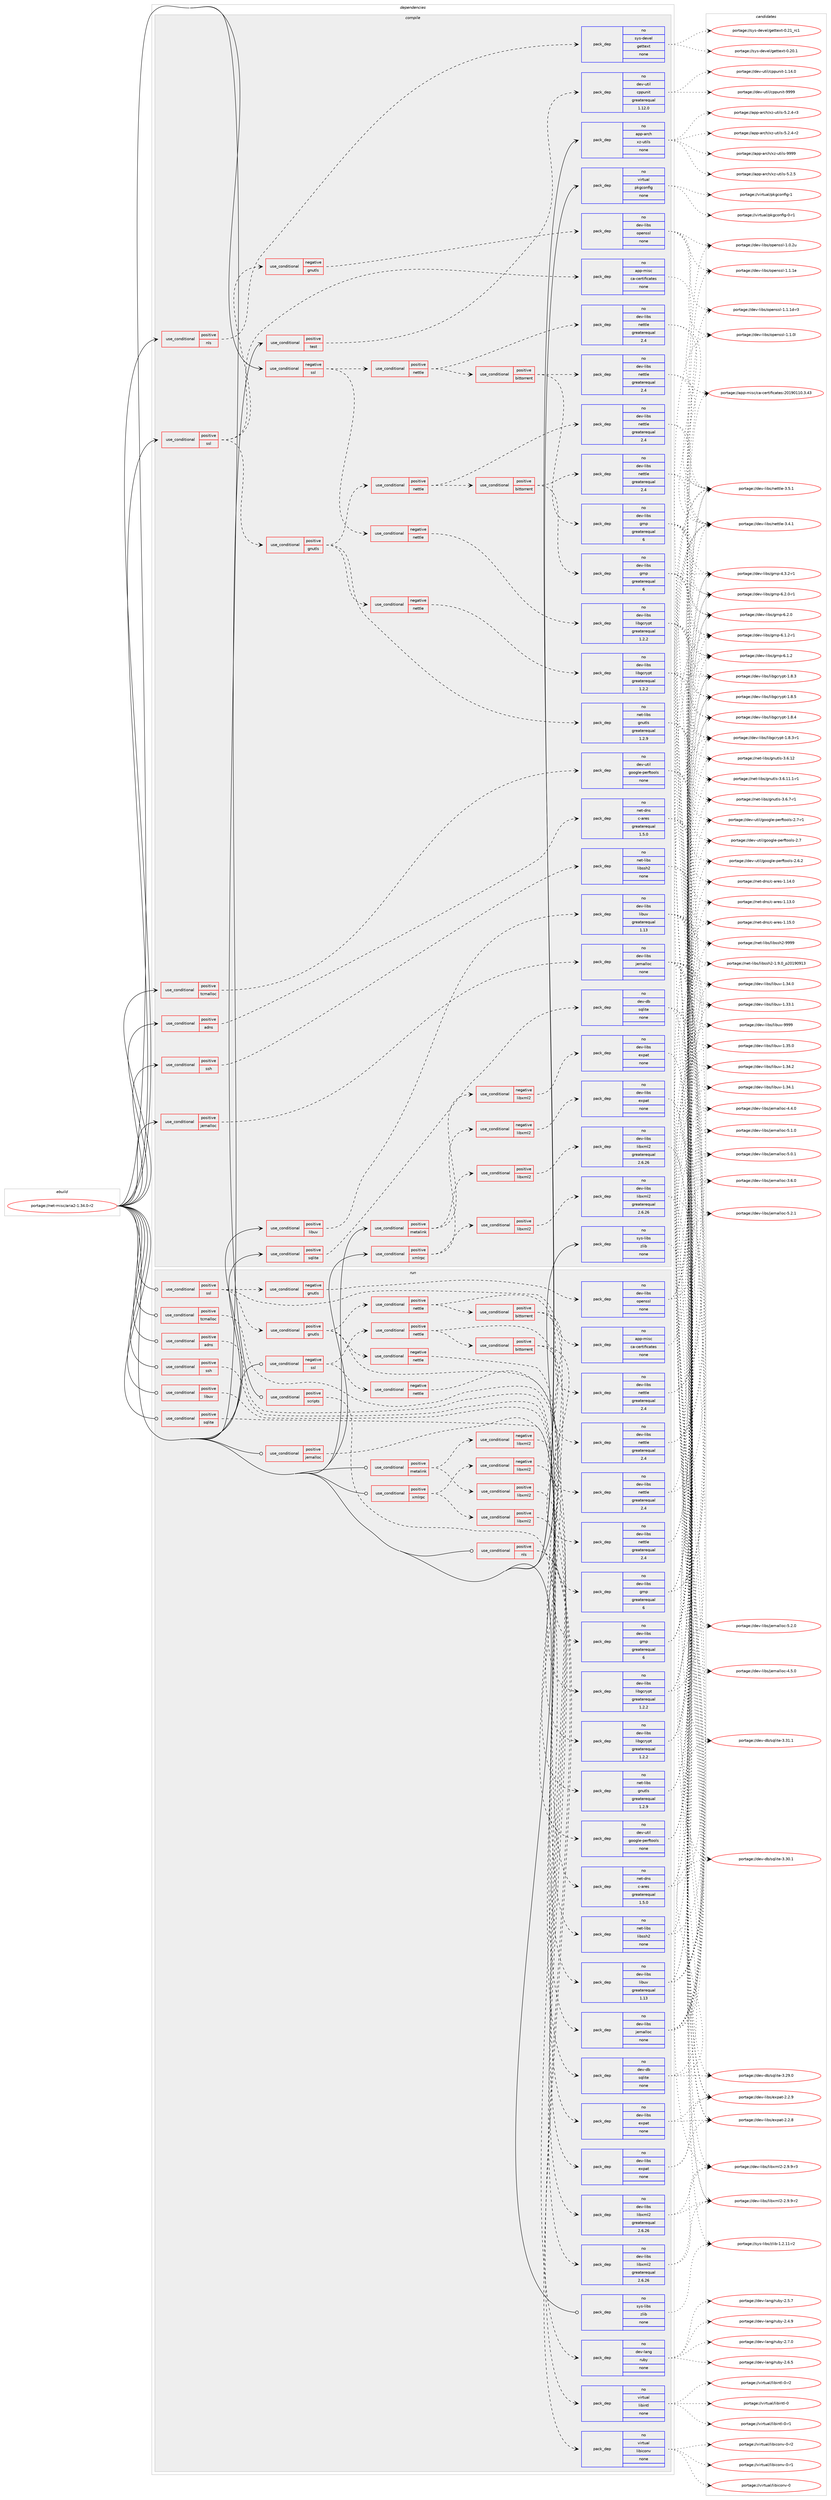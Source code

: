digraph prolog {

# *************
# Graph options
# *************

newrank=true;
concentrate=true;
compound=true;
graph [rankdir=LR,fontname=Helvetica,fontsize=10,ranksep=1.5];#, ranksep=2.5, nodesep=0.2];
edge  [arrowhead=vee];
node  [fontname=Helvetica,fontsize=10];

# **********
# The ebuild
# **********

subgraph cluster_leftcol {
color=gray;
rank=same;
label=<<i>ebuild</i>>;
id [label="portage://net-misc/aria2-1.34.0-r2", color=red, width=4, href="../net-misc/aria2-1.34.0-r2.svg"];
}

# ****************
# The dependencies
# ****************

subgraph cluster_midcol {
color=gray;
label=<<i>dependencies</i>>;
subgraph cluster_compile {
fillcolor="#eeeeee";
style=filled;
label=<<i>compile</i>>;
subgraph cond3513 {
dependency21899 [label=<<TABLE BORDER="0" CELLBORDER="1" CELLSPACING="0" CELLPADDING="4"><TR><TD ROWSPAN="3" CELLPADDING="10">use_conditional</TD></TR><TR><TD>negative</TD></TR><TR><TD>ssl</TD></TR></TABLE>>, shape=none, color=red];
subgraph cond3514 {
dependency21900 [label=<<TABLE BORDER="0" CELLBORDER="1" CELLSPACING="0" CELLPADDING="4"><TR><TD ROWSPAN="3" CELLPADDING="10">use_conditional</TD></TR><TR><TD>positive</TD></TR><TR><TD>nettle</TD></TR></TABLE>>, shape=none, color=red];
subgraph pack18020 {
dependency21901 [label=<<TABLE BORDER="0" CELLBORDER="1" CELLSPACING="0" CELLPADDING="4" WIDTH="220"><TR><TD ROWSPAN="6" CELLPADDING="30">pack_dep</TD></TR><TR><TD WIDTH="110">no</TD></TR><TR><TD>dev-libs</TD></TR><TR><TD>nettle</TD></TR><TR><TD>greaterequal</TD></TR><TR><TD>2.4</TD></TR></TABLE>>, shape=none, color=blue];
}
dependency21900:e -> dependency21901:w [weight=20,style="dashed",arrowhead="vee"];
subgraph cond3515 {
dependency21902 [label=<<TABLE BORDER="0" CELLBORDER="1" CELLSPACING="0" CELLPADDING="4"><TR><TD ROWSPAN="3" CELLPADDING="10">use_conditional</TD></TR><TR><TD>positive</TD></TR><TR><TD>bittorrent</TD></TR></TABLE>>, shape=none, color=red];
subgraph pack18021 {
dependency21903 [label=<<TABLE BORDER="0" CELLBORDER="1" CELLSPACING="0" CELLPADDING="4" WIDTH="220"><TR><TD ROWSPAN="6" CELLPADDING="30">pack_dep</TD></TR><TR><TD WIDTH="110">no</TD></TR><TR><TD>dev-libs</TD></TR><TR><TD>nettle</TD></TR><TR><TD>greaterequal</TD></TR><TR><TD>2.4</TD></TR></TABLE>>, shape=none, color=blue];
}
dependency21902:e -> dependency21903:w [weight=20,style="dashed",arrowhead="vee"];
subgraph pack18022 {
dependency21904 [label=<<TABLE BORDER="0" CELLBORDER="1" CELLSPACING="0" CELLPADDING="4" WIDTH="220"><TR><TD ROWSPAN="6" CELLPADDING="30">pack_dep</TD></TR><TR><TD WIDTH="110">no</TD></TR><TR><TD>dev-libs</TD></TR><TR><TD>gmp</TD></TR><TR><TD>greaterequal</TD></TR><TR><TD>6</TD></TR></TABLE>>, shape=none, color=blue];
}
dependency21902:e -> dependency21904:w [weight=20,style="dashed",arrowhead="vee"];
}
dependency21900:e -> dependency21902:w [weight=20,style="dashed",arrowhead="vee"];
}
dependency21899:e -> dependency21900:w [weight=20,style="dashed",arrowhead="vee"];
subgraph cond3516 {
dependency21905 [label=<<TABLE BORDER="0" CELLBORDER="1" CELLSPACING="0" CELLPADDING="4"><TR><TD ROWSPAN="3" CELLPADDING="10">use_conditional</TD></TR><TR><TD>negative</TD></TR><TR><TD>nettle</TD></TR></TABLE>>, shape=none, color=red];
subgraph pack18023 {
dependency21906 [label=<<TABLE BORDER="0" CELLBORDER="1" CELLSPACING="0" CELLPADDING="4" WIDTH="220"><TR><TD ROWSPAN="6" CELLPADDING="30">pack_dep</TD></TR><TR><TD WIDTH="110">no</TD></TR><TR><TD>dev-libs</TD></TR><TR><TD>libgcrypt</TD></TR><TR><TD>greaterequal</TD></TR><TR><TD>1.2.2</TD></TR></TABLE>>, shape=none, color=blue];
}
dependency21905:e -> dependency21906:w [weight=20,style="dashed",arrowhead="vee"];
}
dependency21899:e -> dependency21905:w [weight=20,style="dashed",arrowhead="vee"];
}
id:e -> dependency21899:w [weight=20,style="solid",arrowhead="vee"];
subgraph cond3517 {
dependency21907 [label=<<TABLE BORDER="0" CELLBORDER="1" CELLSPACING="0" CELLPADDING="4"><TR><TD ROWSPAN="3" CELLPADDING="10">use_conditional</TD></TR><TR><TD>positive</TD></TR><TR><TD>adns</TD></TR></TABLE>>, shape=none, color=red];
subgraph pack18024 {
dependency21908 [label=<<TABLE BORDER="0" CELLBORDER="1" CELLSPACING="0" CELLPADDING="4" WIDTH="220"><TR><TD ROWSPAN="6" CELLPADDING="30">pack_dep</TD></TR><TR><TD WIDTH="110">no</TD></TR><TR><TD>net-dns</TD></TR><TR><TD>c-ares</TD></TR><TR><TD>greaterequal</TD></TR><TR><TD>1.5.0</TD></TR></TABLE>>, shape=none, color=blue];
}
dependency21907:e -> dependency21908:w [weight=20,style="dashed",arrowhead="vee"];
}
id:e -> dependency21907:w [weight=20,style="solid",arrowhead="vee"];
subgraph cond3518 {
dependency21909 [label=<<TABLE BORDER="0" CELLBORDER="1" CELLSPACING="0" CELLPADDING="4"><TR><TD ROWSPAN="3" CELLPADDING="10">use_conditional</TD></TR><TR><TD>positive</TD></TR><TR><TD>jemalloc</TD></TR></TABLE>>, shape=none, color=red];
subgraph pack18025 {
dependency21910 [label=<<TABLE BORDER="0" CELLBORDER="1" CELLSPACING="0" CELLPADDING="4" WIDTH="220"><TR><TD ROWSPAN="6" CELLPADDING="30">pack_dep</TD></TR><TR><TD WIDTH="110">no</TD></TR><TR><TD>dev-libs</TD></TR><TR><TD>jemalloc</TD></TR><TR><TD>none</TD></TR><TR><TD></TD></TR></TABLE>>, shape=none, color=blue];
}
dependency21909:e -> dependency21910:w [weight=20,style="dashed",arrowhead="vee"];
}
id:e -> dependency21909:w [weight=20,style="solid",arrowhead="vee"];
subgraph cond3519 {
dependency21911 [label=<<TABLE BORDER="0" CELLBORDER="1" CELLSPACING="0" CELLPADDING="4"><TR><TD ROWSPAN="3" CELLPADDING="10">use_conditional</TD></TR><TR><TD>positive</TD></TR><TR><TD>libuv</TD></TR></TABLE>>, shape=none, color=red];
subgraph pack18026 {
dependency21912 [label=<<TABLE BORDER="0" CELLBORDER="1" CELLSPACING="0" CELLPADDING="4" WIDTH="220"><TR><TD ROWSPAN="6" CELLPADDING="30">pack_dep</TD></TR><TR><TD WIDTH="110">no</TD></TR><TR><TD>dev-libs</TD></TR><TR><TD>libuv</TD></TR><TR><TD>greaterequal</TD></TR><TR><TD>1.13</TD></TR></TABLE>>, shape=none, color=blue];
}
dependency21911:e -> dependency21912:w [weight=20,style="dashed",arrowhead="vee"];
}
id:e -> dependency21911:w [weight=20,style="solid",arrowhead="vee"];
subgraph cond3520 {
dependency21913 [label=<<TABLE BORDER="0" CELLBORDER="1" CELLSPACING="0" CELLPADDING="4"><TR><TD ROWSPAN="3" CELLPADDING="10">use_conditional</TD></TR><TR><TD>positive</TD></TR><TR><TD>metalink</TD></TR></TABLE>>, shape=none, color=red];
subgraph cond3521 {
dependency21914 [label=<<TABLE BORDER="0" CELLBORDER="1" CELLSPACING="0" CELLPADDING="4"><TR><TD ROWSPAN="3" CELLPADDING="10">use_conditional</TD></TR><TR><TD>positive</TD></TR><TR><TD>libxml2</TD></TR></TABLE>>, shape=none, color=red];
subgraph pack18027 {
dependency21915 [label=<<TABLE BORDER="0" CELLBORDER="1" CELLSPACING="0" CELLPADDING="4" WIDTH="220"><TR><TD ROWSPAN="6" CELLPADDING="30">pack_dep</TD></TR><TR><TD WIDTH="110">no</TD></TR><TR><TD>dev-libs</TD></TR><TR><TD>libxml2</TD></TR><TR><TD>greaterequal</TD></TR><TR><TD>2.6.26</TD></TR></TABLE>>, shape=none, color=blue];
}
dependency21914:e -> dependency21915:w [weight=20,style="dashed",arrowhead="vee"];
}
dependency21913:e -> dependency21914:w [weight=20,style="dashed",arrowhead="vee"];
subgraph cond3522 {
dependency21916 [label=<<TABLE BORDER="0" CELLBORDER="1" CELLSPACING="0" CELLPADDING="4"><TR><TD ROWSPAN="3" CELLPADDING="10">use_conditional</TD></TR><TR><TD>negative</TD></TR><TR><TD>libxml2</TD></TR></TABLE>>, shape=none, color=red];
subgraph pack18028 {
dependency21917 [label=<<TABLE BORDER="0" CELLBORDER="1" CELLSPACING="0" CELLPADDING="4" WIDTH="220"><TR><TD ROWSPAN="6" CELLPADDING="30">pack_dep</TD></TR><TR><TD WIDTH="110">no</TD></TR><TR><TD>dev-libs</TD></TR><TR><TD>expat</TD></TR><TR><TD>none</TD></TR><TR><TD></TD></TR></TABLE>>, shape=none, color=blue];
}
dependency21916:e -> dependency21917:w [weight=20,style="dashed",arrowhead="vee"];
}
dependency21913:e -> dependency21916:w [weight=20,style="dashed",arrowhead="vee"];
}
id:e -> dependency21913:w [weight=20,style="solid",arrowhead="vee"];
subgraph cond3523 {
dependency21918 [label=<<TABLE BORDER="0" CELLBORDER="1" CELLSPACING="0" CELLPADDING="4"><TR><TD ROWSPAN="3" CELLPADDING="10">use_conditional</TD></TR><TR><TD>positive</TD></TR><TR><TD>nls</TD></TR></TABLE>>, shape=none, color=red];
subgraph pack18029 {
dependency21919 [label=<<TABLE BORDER="0" CELLBORDER="1" CELLSPACING="0" CELLPADDING="4" WIDTH="220"><TR><TD ROWSPAN="6" CELLPADDING="30">pack_dep</TD></TR><TR><TD WIDTH="110">no</TD></TR><TR><TD>sys-devel</TD></TR><TR><TD>gettext</TD></TR><TR><TD>none</TD></TR><TR><TD></TD></TR></TABLE>>, shape=none, color=blue];
}
dependency21918:e -> dependency21919:w [weight=20,style="dashed",arrowhead="vee"];
}
id:e -> dependency21918:w [weight=20,style="solid",arrowhead="vee"];
subgraph cond3524 {
dependency21920 [label=<<TABLE BORDER="0" CELLBORDER="1" CELLSPACING="0" CELLPADDING="4"><TR><TD ROWSPAN="3" CELLPADDING="10">use_conditional</TD></TR><TR><TD>positive</TD></TR><TR><TD>sqlite</TD></TR></TABLE>>, shape=none, color=red];
subgraph pack18030 {
dependency21921 [label=<<TABLE BORDER="0" CELLBORDER="1" CELLSPACING="0" CELLPADDING="4" WIDTH="220"><TR><TD ROWSPAN="6" CELLPADDING="30">pack_dep</TD></TR><TR><TD WIDTH="110">no</TD></TR><TR><TD>dev-db</TD></TR><TR><TD>sqlite</TD></TR><TR><TD>none</TD></TR><TR><TD></TD></TR></TABLE>>, shape=none, color=blue];
}
dependency21920:e -> dependency21921:w [weight=20,style="dashed",arrowhead="vee"];
}
id:e -> dependency21920:w [weight=20,style="solid",arrowhead="vee"];
subgraph cond3525 {
dependency21922 [label=<<TABLE BORDER="0" CELLBORDER="1" CELLSPACING="0" CELLPADDING="4"><TR><TD ROWSPAN="3" CELLPADDING="10">use_conditional</TD></TR><TR><TD>positive</TD></TR><TR><TD>ssh</TD></TR></TABLE>>, shape=none, color=red];
subgraph pack18031 {
dependency21923 [label=<<TABLE BORDER="0" CELLBORDER="1" CELLSPACING="0" CELLPADDING="4" WIDTH="220"><TR><TD ROWSPAN="6" CELLPADDING="30">pack_dep</TD></TR><TR><TD WIDTH="110">no</TD></TR><TR><TD>net-libs</TD></TR><TR><TD>libssh2</TD></TR><TR><TD>none</TD></TR><TR><TD></TD></TR></TABLE>>, shape=none, color=blue];
}
dependency21922:e -> dependency21923:w [weight=20,style="dashed",arrowhead="vee"];
}
id:e -> dependency21922:w [weight=20,style="solid",arrowhead="vee"];
subgraph cond3526 {
dependency21924 [label=<<TABLE BORDER="0" CELLBORDER="1" CELLSPACING="0" CELLPADDING="4"><TR><TD ROWSPAN="3" CELLPADDING="10">use_conditional</TD></TR><TR><TD>positive</TD></TR><TR><TD>ssl</TD></TR></TABLE>>, shape=none, color=red];
subgraph pack18032 {
dependency21925 [label=<<TABLE BORDER="0" CELLBORDER="1" CELLSPACING="0" CELLPADDING="4" WIDTH="220"><TR><TD ROWSPAN="6" CELLPADDING="30">pack_dep</TD></TR><TR><TD WIDTH="110">no</TD></TR><TR><TD>app-misc</TD></TR><TR><TD>ca-certificates</TD></TR><TR><TD>none</TD></TR><TR><TD></TD></TR></TABLE>>, shape=none, color=blue];
}
dependency21924:e -> dependency21925:w [weight=20,style="dashed",arrowhead="vee"];
subgraph cond3527 {
dependency21926 [label=<<TABLE BORDER="0" CELLBORDER="1" CELLSPACING="0" CELLPADDING="4"><TR><TD ROWSPAN="3" CELLPADDING="10">use_conditional</TD></TR><TR><TD>positive</TD></TR><TR><TD>gnutls</TD></TR></TABLE>>, shape=none, color=red];
subgraph pack18033 {
dependency21927 [label=<<TABLE BORDER="0" CELLBORDER="1" CELLSPACING="0" CELLPADDING="4" WIDTH="220"><TR><TD ROWSPAN="6" CELLPADDING="30">pack_dep</TD></TR><TR><TD WIDTH="110">no</TD></TR><TR><TD>net-libs</TD></TR><TR><TD>gnutls</TD></TR><TR><TD>greaterequal</TD></TR><TR><TD>1.2.9</TD></TR></TABLE>>, shape=none, color=blue];
}
dependency21926:e -> dependency21927:w [weight=20,style="dashed",arrowhead="vee"];
subgraph cond3528 {
dependency21928 [label=<<TABLE BORDER="0" CELLBORDER="1" CELLSPACING="0" CELLPADDING="4"><TR><TD ROWSPAN="3" CELLPADDING="10">use_conditional</TD></TR><TR><TD>positive</TD></TR><TR><TD>nettle</TD></TR></TABLE>>, shape=none, color=red];
subgraph pack18034 {
dependency21929 [label=<<TABLE BORDER="0" CELLBORDER="1" CELLSPACING="0" CELLPADDING="4" WIDTH="220"><TR><TD ROWSPAN="6" CELLPADDING="30">pack_dep</TD></TR><TR><TD WIDTH="110">no</TD></TR><TR><TD>dev-libs</TD></TR><TR><TD>nettle</TD></TR><TR><TD>greaterequal</TD></TR><TR><TD>2.4</TD></TR></TABLE>>, shape=none, color=blue];
}
dependency21928:e -> dependency21929:w [weight=20,style="dashed",arrowhead="vee"];
subgraph cond3529 {
dependency21930 [label=<<TABLE BORDER="0" CELLBORDER="1" CELLSPACING="0" CELLPADDING="4"><TR><TD ROWSPAN="3" CELLPADDING="10">use_conditional</TD></TR><TR><TD>positive</TD></TR><TR><TD>bittorrent</TD></TR></TABLE>>, shape=none, color=red];
subgraph pack18035 {
dependency21931 [label=<<TABLE BORDER="0" CELLBORDER="1" CELLSPACING="0" CELLPADDING="4" WIDTH="220"><TR><TD ROWSPAN="6" CELLPADDING="30">pack_dep</TD></TR><TR><TD WIDTH="110">no</TD></TR><TR><TD>dev-libs</TD></TR><TR><TD>nettle</TD></TR><TR><TD>greaterequal</TD></TR><TR><TD>2.4</TD></TR></TABLE>>, shape=none, color=blue];
}
dependency21930:e -> dependency21931:w [weight=20,style="dashed",arrowhead="vee"];
subgraph pack18036 {
dependency21932 [label=<<TABLE BORDER="0" CELLBORDER="1" CELLSPACING="0" CELLPADDING="4" WIDTH="220"><TR><TD ROWSPAN="6" CELLPADDING="30">pack_dep</TD></TR><TR><TD WIDTH="110">no</TD></TR><TR><TD>dev-libs</TD></TR><TR><TD>gmp</TD></TR><TR><TD>greaterequal</TD></TR><TR><TD>6</TD></TR></TABLE>>, shape=none, color=blue];
}
dependency21930:e -> dependency21932:w [weight=20,style="dashed",arrowhead="vee"];
}
dependency21928:e -> dependency21930:w [weight=20,style="dashed",arrowhead="vee"];
}
dependency21926:e -> dependency21928:w [weight=20,style="dashed",arrowhead="vee"];
subgraph cond3530 {
dependency21933 [label=<<TABLE BORDER="0" CELLBORDER="1" CELLSPACING="0" CELLPADDING="4"><TR><TD ROWSPAN="3" CELLPADDING="10">use_conditional</TD></TR><TR><TD>negative</TD></TR><TR><TD>nettle</TD></TR></TABLE>>, shape=none, color=red];
subgraph pack18037 {
dependency21934 [label=<<TABLE BORDER="0" CELLBORDER="1" CELLSPACING="0" CELLPADDING="4" WIDTH="220"><TR><TD ROWSPAN="6" CELLPADDING="30">pack_dep</TD></TR><TR><TD WIDTH="110">no</TD></TR><TR><TD>dev-libs</TD></TR><TR><TD>libgcrypt</TD></TR><TR><TD>greaterequal</TD></TR><TR><TD>1.2.2</TD></TR></TABLE>>, shape=none, color=blue];
}
dependency21933:e -> dependency21934:w [weight=20,style="dashed",arrowhead="vee"];
}
dependency21926:e -> dependency21933:w [weight=20,style="dashed",arrowhead="vee"];
}
dependency21924:e -> dependency21926:w [weight=20,style="dashed",arrowhead="vee"];
subgraph cond3531 {
dependency21935 [label=<<TABLE BORDER="0" CELLBORDER="1" CELLSPACING="0" CELLPADDING="4"><TR><TD ROWSPAN="3" CELLPADDING="10">use_conditional</TD></TR><TR><TD>negative</TD></TR><TR><TD>gnutls</TD></TR></TABLE>>, shape=none, color=red];
subgraph pack18038 {
dependency21936 [label=<<TABLE BORDER="0" CELLBORDER="1" CELLSPACING="0" CELLPADDING="4" WIDTH="220"><TR><TD ROWSPAN="6" CELLPADDING="30">pack_dep</TD></TR><TR><TD WIDTH="110">no</TD></TR><TR><TD>dev-libs</TD></TR><TR><TD>openssl</TD></TR><TR><TD>none</TD></TR><TR><TD></TD></TR></TABLE>>, shape=none, color=blue];
}
dependency21935:e -> dependency21936:w [weight=20,style="dashed",arrowhead="vee"];
}
dependency21924:e -> dependency21935:w [weight=20,style="dashed",arrowhead="vee"];
}
id:e -> dependency21924:w [weight=20,style="solid",arrowhead="vee"];
subgraph cond3532 {
dependency21937 [label=<<TABLE BORDER="0" CELLBORDER="1" CELLSPACING="0" CELLPADDING="4"><TR><TD ROWSPAN="3" CELLPADDING="10">use_conditional</TD></TR><TR><TD>positive</TD></TR><TR><TD>tcmalloc</TD></TR></TABLE>>, shape=none, color=red];
subgraph pack18039 {
dependency21938 [label=<<TABLE BORDER="0" CELLBORDER="1" CELLSPACING="0" CELLPADDING="4" WIDTH="220"><TR><TD ROWSPAN="6" CELLPADDING="30">pack_dep</TD></TR><TR><TD WIDTH="110">no</TD></TR><TR><TD>dev-util</TD></TR><TR><TD>google-perftools</TD></TR><TR><TD>none</TD></TR><TR><TD></TD></TR></TABLE>>, shape=none, color=blue];
}
dependency21937:e -> dependency21938:w [weight=20,style="dashed",arrowhead="vee"];
}
id:e -> dependency21937:w [weight=20,style="solid",arrowhead="vee"];
subgraph cond3533 {
dependency21939 [label=<<TABLE BORDER="0" CELLBORDER="1" CELLSPACING="0" CELLPADDING="4"><TR><TD ROWSPAN="3" CELLPADDING="10">use_conditional</TD></TR><TR><TD>positive</TD></TR><TR><TD>test</TD></TR></TABLE>>, shape=none, color=red];
subgraph pack18040 {
dependency21940 [label=<<TABLE BORDER="0" CELLBORDER="1" CELLSPACING="0" CELLPADDING="4" WIDTH="220"><TR><TD ROWSPAN="6" CELLPADDING="30">pack_dep</TD></TR><TR><TD WIDTH="110">no</TD></TR><TR><TD>dev-util</TD></TR><TR><TD>cppunit</TD></TR><TR><TD>greaterequal</TD></TR><TR><TD>1.12.0</TD></TR></TABLE>>, shape=none, color=blue];
}
dependency21939:e -> dependency21940:w [weight=20,style="dashed",arrowhead="vee"];
}
id:e -> dependency21939:w [weight=20,style="solid",arrowhead="vee"];
subgraph cond3534 {
dependency21941 [label=<<TABLE BORDER="0" CELLBORDER="1" CELLSPACING="0" CELLPADDING="4"><TR><TD ROWSPAN="3" CELLPADDING="10">use_conditional</TD></TR><TR><TD>positive</TD></TR><TR><TD>xmlrpc</TD></TR></TABLE>>, shape=none, color=red];
subgraph cond3535 {
dependency21942 [label=<<TABLE BORDER="0" CELLBORDER="1" CELLSPACING="0" CELLPADDING="4"><TR><TD ROWSPAN="3" CELLPADDING="10">use_conditional</TD></TR><TR><TD>positive</TD></TR><TR><TD>libxml2</TD></TR></TABLE>>, shape=none, color=red];
subgraph pack18041 {
dependency21943 [label=<<TABLE BORDER="0" CELLBORDER="1" CELLSPACING="0" CELLPADDING="4" WIDTH="220"><TR><TD ROWSPAN="6" CELLPADDING="30">pack_dep</TD></TR><TR><TD WIDTH="110">no</TD></TR><TR><TD>dev-libs</TD></TR><TR><TD>libxml2</TD></TR><TR><TD>greaterequal</TD></TR><TR><TD>2.6.26</TD></TR></TABLE>>, shape=none, color=blue];
}
dependency21942:e -> dependency21943:w [weight=20,style="dashed",arrowhead="vee"];
}
dependency21941:e -> dependency21942:w [weight=20,style="dashed",arrowhead="vee"];
subgraph cond3536 {
dependency21944 [label=<<TABLE BORDER="0" CELLBORDER="1" CELLSPACING="0" CELLPADDING="4"><TR><TD ROWSPAN="3" CELLPADDING="10">use_conditional</TD></TR><TR><TD>negative</TD></TR><TR><TD>libxml2</TD></TR></TABLE>>, shape=none, color=red];
subgraph pack18042 {
dependency21945 [label=<<TABLE BORDER="0" CELLBORDER="1" CELLSPACING="0" CELLPADDING="4" WIDTH="220"><TR><TD ROWSPAN="6" CELLPADDING="30">pack_dep</TD></TR><TR><TD WIDTH="110">no</TD></TR><TR><TD>dev-libs</TD></TR><TR><TD>expat</TD></TR><TR><TD>none</TD></TR><TR><TD></TD></TR></TABLE>>, shape=none, color=blue];
}
dependency21944:e -> dependency21945:w [weight=20,style="dashed",arrowhead="vee"];
}
dependency21941:e -> dependency21944:w [weight=20,style="dashed",arrowhead="vee"];
}
id:e -> dependency21941:w [weight=20,style="solid",arrowhead="vee"];
subgraph pack18043 {
dependency21946 [label=<<TABLE BORDER="0" CELLBORDER="1" CELLSPACING="0" CELLPADDING="4" WIDTH="220"><TR><TD ROWSPAN="6" CELLPADDING="30">pack_dep</TD></TR><TR><TD WIDTH="110">no</TD></TR><TR><TD>app-arch</TD></TR><TR><TD>xz-utils</TD></TR><TR><TD>none</TD></TR><TR><TD></TD></TR></TABLE>>, shape=none, color=blue];
}
id:e -> dependency21946:w [weight=20,style="solid",arrowhead="vee"];
subgraph pack18044 {
dependency21947 [label=<<TABLE BORDER="0" CELLBORDER="1" CELLSPACING="0" CELLPADDING="4" WIDTH="220"><TR><TD ROWSPAN="6" CELLPADDING="30">pack_dep</TD></TR><TR><TD WIDTH="110">no</TD></TR><TR><TD>sys-libs</TD></TR><TR><TD>zlib</TD></TR><TR><TD>none</TD></TR><TR><TD></TD></TR></TABLE>>, shape=none, color=blue];
}
id:e -> dependency21947:w [weight=20,style="solid",arrowhead="vee"];
subgraph pack18045 {
dependency21948 [label=<<TABLE BORDER="0" CELLBORDER="1" CELLSPACING="0" CELLPADDING="4" WIDTH="220"><TR><TD ROWSPAN="6" CELLPADDING="30">pack_dep</TD></TR><TR><TD WIDTH="110">no</TD></TR><TR><TD>virtual</TD></TR><TR><TD>pkgconfig</TD></TR><TR><TD>none</TD></TR><TR><TD></TD></TR></TABLE>>, shape=none, color=blue];
}
id:e -> dependency21948:w [weight=20,style="solid",arrowhead="vee"];
}
subgraph cluster_compileandrun {
fillcolor="#eeeeee";
style=filled;
label=<<i>compile and run</i>>;
}
subgraph cluster_run {
fillcolor="#eeeeee";
style=filled;
label=<<i>run</i>>;
subgraph cond3537 {
dependency21949 [label=<<TABLE BORDER="0" CELLBORDER="1" CELLSPACING="0" CELLPADDING="4"><TR><TD ROWSPAN="3" CELLPADDING="10">use_conditional</TD></TR><TR><TD>negative</TD></TR><TR><TD>ssl</TD></TR></TABLE>>, shape=none, color=red];
subgraph cond3538 {
dependency21950 [label=<<TABLE BORDER="0" CELLBORDER="1" CELLSPACING="0" CELLPADDING="4"><TR><TD ROWSPAN="3" CELLPADDING="10">use_conditional</TD></TR><TR><TD>positive</TD></TR><TR><TD>nettle</TD></TR></TABLE>>, shape=none, color=red];
subgraph pack18046 {
dependency21951 [label=<<TABLE BORDER="0" CELLBORDER="1" CELLSPACING="0" CELLPADDING="4" WIDTH="220"><TR><TD ROWSPAN="6" CELLPADDING="30">pack_dep</TD></TR><TR><TD WIDTH="110">no</TD></TR><TR><TD>dev-libs</TD></TR><TR><TD>nettle</TD></TR><TR><TD>greaterequal</TD></TR><TR><TD>2.4</TD></TR></TABLE>>, shape=none, color=blue];
}
dependency21950:e -> dependency21951:w [weight=20,style="dashed",arrowhead="vee"];
subgraph cond3539 {
dependency21952 [label=<<TABLE BORDER="0" CELLBORDER="1" CELLSPACING="0" CELLPADDING="4"><TR><TD ROWSPAN="3" CELLPADDING="10">use_conditional</TD></TR><TR><TD>positive</TD></TR><TR><TD>bittorrent</TD></TR></TABLE>>, shape=none, color=red];
subgraph pack18047 {
dependency21953 [label=<<TABLE BORDER="0" CELLBORDER="1" CELLSPACING="0" CELLPADDING="4" WIDTH="220"><TR><TD ROWSPAN="6" CELLPADDING="30">pack_dep</TD></TR><TR><TD WIDTH="110">no</TD></TR><TR><TD>dev-libs</TD></TR><TR><TD>nettle</TD></TR><TR><TD>greaterequal</TD></TR><TR><TD>2.4</TD></TR></TABLE>>, shape=none, color=blue];
}
dependency21952:e -> dependency21953:w [weight=20,style="dashed",arrowhead="vee"];
subgraph pack18048 {
dependency21954 [label=<<TABLE BORDER="0" CELLBORDER="1" CELLSPACING="0" CELLPADDING="4" WIDTH="220"><TR><TD ROWSPAN="6" CELLPADDING="30">pack_dep</TD></TR><TR><TD WIDTH="110">no</TD></TR><TR><TD>dev-libs</TD></TR><TR><TD>gmp</TD></TR><TR><TD>greaterequal</TD></TR><TR><TD>6</TD></TR></TABLE>>, shape=none, color=blue];
}
dependency21952:e -> dependency21954:w [weight=20,style="dashed",arrowhead="vee"];
}
dependency21950:e -> dependency21952:w [weight=20,style="dashed",arrowhead="vee"];
}
dependency21949:e -> dependency21950:w [weight=20,style="dashed",arrowhead="vee"];
subgraph cond3540 {
dependency21955 [label=<<TABLE BORDER="0" CELLBORDER="1" CELLSPACING="0" CELLPADDING="4"><TR><TD ROWSPAN="3" CELLPADDING="10">use_conditional</TD></TR><TR><TD>negative</TD></TR><TR><TD>nettle</TD></TR></TABLE>>, shape=none, color=red];
subgraph pack18049 {
dependency21956 [label=<<TABLE BORDER="0" CELLBORDER="1" CELLSPACING="0" CELLPADDING="4" WIDTH="220"><TR><TD ROWSPAN="6" CELLPADDING="30">pack_dep</TD></TR><TR><TD WIDTH="110">no</TD></TR><TR><TD>dev-libs</TD></TR><TR><TD>libgcrypt</TD></TR><TR><TD>greaterequal</TD></TR><TR><TD>1.2.2</TD></TR></TABLE>>, shape=none, color=blue];
}
dependency21955:e -> dependency21956:w [weight=20,style="dashed",arrowhead="vee"];
}
dependency21949:e -> dependency21955:w [weight=20,style="dashed",arrowhead="vee"];
}
id:e -> dependency21949:w [weight=20,style="solid",arrowhead="odot"];
subgraph cond3541 {
dependency21957 [label=<<TABLE BORDER="0" CELLBORDER="1" CELLSPACING="0" CELLPADDING="4"><TR><TD ROWSPAN="3" CELLPADDING="10">use_conditional</TD></TR><TR><TD>positive</TD></TR><TR><TD>adns</TD></TR></TABLE>>, shape=none, color=red];
subgraph pack18050 {
dependency21958 [label=<<TABLE BORDER="0" CELLBORDER="1" CELLSPACING="0" CELLPADDING="4" WIDTH="220"><TR><TD ROWSPAN="6" CELLPADDING="30">pack_dep</TD></TR><TR><TD WIDTH="110">no</TD></TR><TR><TD>net-dns</TD></TR><TR><TD>c-ares</TD></TR><TR><TD>greaterequal</TD></TR><TR><TD>1.5.0</TD></TR></TABLE>>, shape=none, color=blue];
}
dependency21957:e -> dependency21958:w [weight=20,style="dashed",arrowhead="vee"];
}
id:e -> dependency21957:w [weight=20,style="solid",arrowhead="odot"];
subgraph cond3542 {
dependency21959 [label=<<TABLE BORDER="0" CELLBORDER="1" CELLSPACING="0" CELLPADDING="4"><TR><TD ROWSPAN="3" CELLPADDING="10">use_conditional</TD></TR><TR><TD>positive</TD></TR><TR><TD>jemalloc</TD></TR></TABLE>>, shape=none, color=red];
subgraph pack18051 {
dependency21960 [label=<<TABLE BORDER="0" CELLBORDER="1" CELLSPACING="0" CELLPADDING="4" WIDTH="220"><TR><TD ROWSPAN="6" CELLPADDING="30">pack_dep</TD></TR><TR><TD WIDTH="110">no</TD></TR><TR><TD>dev-libs</TD></TR><TR><TD>jemalloc</TD></TR><TR><TD>none</TD></TR><TR><TD></TD></TR></TABLE>>, shape=none, color=blue];
}
dependency21959:e -> dependency21960:w [weight=20,style="dashed",arrowhead="vee"];
}
id:e -> dependency21959:w [weight=20,style="solid",arrowhead="odot"];
subgraph cond3543 {
dependency21961 [label=<<TABLE BORDER="0" CELLBORDER="1" CELLSPACING="0" CELLPADDING="4"><TR><TD ROWSPAN="3" CELLPADDING="10">use_conditional</TD></TR><TR><TD>positive</TD></TR><TR><TD>libuv</TD></TR></TABLE>>, shape=none, color=red];
subgraph pack18052 {
dependency21962 [label=<<TABLE BORDER="0" CELLBORDER="1" CELLSPACING="0" CELLPADDING="4" WIDTH="220"><TR><TD ROWSPAN="6" CELLPADDING="30">pack_dep</TD></TR><TR><TD WIDTH="110">no</TD></TR><TR><TD>dev-libs</TD></TR><TR><TD>libuv</TD></TR><TR><TD>greaterequal</TD></TR><TR><TD>1.13</TD></TR></TABLE>>, shape=none, color=blue];
}
dependency21961:e -> dependency21962:w [weight=20,style="dashed",arrowhead="vee"];
}
id:e -> dependency21961:w [weight=20,style="solid",arrowhead="odot"];
subgraph cond3544 {
dependency21963 [label=<<TABLE BORDER="0" CELLBORDER="1" CELLSPACING="0" CELLPADDING="4"><TR><TD ROWSPAN="3" CELLPADDING="10">use_conditional</TD></TR><TR><TD>positive</TD></TR><TR><TD>metalink</TD></TR></TABLE>>, shape=none, color=red];
subgraph cond3545 {
dependency21964 [label=<<TABLE BORDER="0" CELLBORDER="1" CELLSPACING="0" CELLPADDING="4"><TR><TD ROWSPAN="3" CELLPADDING="10">use_conditional</TD></TR><TR><TD>positive</TD></TR><TR><TD>libxml2</TD></TR></TABLE>>, shape=none, color=red];
subgraph pack18053 {
dependency21965 [label=<<TABLE BORDER="0" CELLBORDER="1" CELLSPACING="0" CELLPADDING="4" WIDTH="220"><TR><TD ROWSPAN="6" CELLPADDING="30">pack_dep</TD></TR><TR><TD WIDTH="110">no</TD></TR><TR><TD>dev-libs</TD></TR><TR><TD>libxml2</TD></TR><TR><TD>greaterequal</TD></TR><TR><TD>2.6.26</TD></TR></TABLE>>, shape=none, color=blue];
}
dependency21964:e -> dependency21965:w [weight=20,style="dashed",arrowhead="vee"];
}
dependency21963:e -> dependency21964:w [weight=20,style="dashed",arrowhead="vee"];
subgraph cond3546 {
dependency21966 [label=<<TABLE BORDER="0" CELLBORDER="1" CELLSPACING="0" CELLPADDING="4"><TR><TD ROWSPAN="3" CELLPADDING="10">use_conditional</TD></TR><TR><TD>negative</TD></TR><TR><TD>libxml2</TD></TR></TABLE>>, shape=none, color=red];
subgraph pack18054 {
dependency21967 [label=<<TABLE BORDER="0" CELLBORDER="1" CELLSPACING="0" CELLPADDING="4" WIDTH="220"><TR><TD ROWSPAN="6" CELLPADDING="30">pack_dep</TD></TR><TR><TD WIDTH="110">no</TD></TR><TR><TD>dev-libs</TD></TR><TR><TD>expat</TD></TR><TR><TD>none</TD></TR><TR><TD></TD></TR></TABLE>>, shape=none, color=blue];
}
dependency21966:e -> dependency21967:w [weight=20,style="dashed",arrowhead="vee"];
}
dependency21963:e -> dependency21966:w [weight=20,style="dashed",arrowhead="vee"];
}
id:e -> dependency21963:w [weight=20,style="solid",arrowhead="odot"];
subgraph cond3547 {
dependency21968 [label=<<TABLE BORDER="0" CELLBORDER="1" CELLSPACING="0" CELLPADDING="4"><TR><TD ROWSPAN="3" CELLPADDING="10">use_conditional</TD></TR><TR><TD>positive</TD></TR><TR><TD>nls</TD></TR></TABLE>>, shape=none, color=red];
subgraph pack18055 {
dependency21969 [label=<<TABLE BORDER="0" CELLBORDER="1" CELLSPACING="0" CELLPADDING="4" WIDTH="220"><TR><TD ROWSPAN="6" CELLPADDING="30">pack_dep</TD></TR><TR><TD WIDTH="110">no</TD></TR><TR><TD>virtual</TD></TR><TR><TD>libiconv</TD></TR><TR><TD>none</TD></TR><TR><TD></TD></TR></TABLE>>, shape=none, color=blue];
}
dependency21968:e -> dependency21969:w [weight=20,style="dashed",arrowhead="vee"];
subgraph pack18056 {
dependency21970 [label=<<TABLE BORDER="0" CELLBORDER="1" CELLSPACING="0" CELLPADDING="4" WIDTH="220"><TR><TD ROWSPAN="6" CELLPADDING="30">pack_dep</TD></TR><TR><TD WIDTH="110">no</TD></TR><TR><TD>virtual</TD></TR><TR><TD>libintl</TD></TR><TR><TD>none</TD></TR><TR><TD></TD></TR></TABLE>>, shape=none, color=blue];
}
dependency21968:e -> dependency21970:w [weight=20,style="dashed",arrowhead="vee"];
}
id:e -> dependency21968:w [weight=20,style="solid",arrowhead="odot"];
subgraph cond3548 {
dependency21971 [label=<<TABLE BORDER="0" CELLBORDER="1" CELLSPACING="0" CELLPADDING="4"><TR><TD ROWSPAN="3" CELLPADDING="10">use_conditional</TD></TR><TR><TD>positive</TD></TR><TR><TD>scripts</TD></TR></TABLE>>, shape=none, color=red];
subgraph pack18057 {
dependency21972 [label=<<TABLE BORDER="0" CELLBORDER="1" CELLSPACING="0" CELLPADDING="4" WIDTH="220"><TR><TD ROWSPAN="6" CELLPADDING="30">pack_dep</TD></TR><TR><TD WIDTH="110">no</TD></TR><TR><TD>dev-lang</TD></TR><TR><TD>ruby</TD></TR><TR><TD>none</TD></TR><TR><TD></TD></TR></TABLE>>, shape=none, color=blue];
}
dependency21971:e -> dependency21972:w [weight=20,style="dashed",arrowhead="vee"];
}
id:e -> dependency21971:w [weight=20,style="solid",arrowhead="odot"];
subgraph cond3549 {
dependency21973 [label=<<TABLE BORDER="0" CELLBORDER="1" CELLSPACING="0" CELLPADDING="4"><TR><TD ROWSPAN="3" CELLPADDING="10">use_conditional</TD></TR><TR><TD>positive</TD></TR><TR><TD>sqlite</TD></TR></TABLE>>, shape=none, color=red];
subgraph pack18058 {
dependency21974 [label=<<TABLE BORDER="0" CELLBORDER="1" CELLSPACING="0" CELLPADDING="4" WIDTH="220"><TR><TD ROWSPAN="6" CELLPADDING="30">pack_dep</TD></TR><TR><TD WIDTH="110">no</TD></TR><TR><TD>dev-db</TD></TR><TR><TD>sqlite</TD></TR><TR><TD>none</TD></TR><TR><TD></TD></TR></TABLE>>, shape=none, color=blue];
}
dependency21973:e -> dependency21974:w [weight=20,style="dashed",arrowhead="vee"];
}
id:e -> dependency21973:w [weight=20,style="solid",arrowhead="odot"];
subgraph cond3550 {
dependency21975 [label=<<TABLE BORDER="0" CELLBORDER="1" CELLSPACING="0" CELLPADDING="4"><TR><TD ROWSPAN="3" CELLPADDING="10">use_conditional</TD></TR><TR><TD>positive</TD></TR><TR><TD>ssh</TD></TR></TABLE>>, shape=none, color=red];
subgraph pack18059 {
dependency21976 [label=<<TABLE BORDER="0" CELLBORDER="1" CELLSPACING="0" CELLPADDING="4" WIDTH="220"><TR><TD ROWSPAN="6" CELLPADDING="30">pack_dep</TD></TR><TR><TD WIDTH="110">no</TD></TR><TR><TD>net-libs</TD></TR><TR><TD>libssh2</TD></TR><TR><TD>none</TD></TR><TR><TD></TD></TR></TABLE>>, shape=none, color=blue];
}
dependency21975:e -> dependency21976:w [weight=20,style="dashed",arrowhead="vee"];
}
id:e -> dependency21975:w [weight=20,style="solid",arrowhead="odot"];
subgraph cond3551 {
dependency21977 [label=<<TABLE BORDER="0" CELLBORDER="1" CELLSPACING="0" CELLPADDING="4"><TR><TD ROWSPAN="3" CELLPADDING="10">use_conditional</TD></TR><TR><TD>positive</TD></TR><TR><TD>ssl</TD></TR></TABLE>>, shape=none, color=red];
subgraph pack18060 {
dependency21978 [label=<<TABLE BORDER="0" CELLBORDER="1" CELLSPACING="0" CELLPADDING="4" WIDTH="220"><TR><TD ROWSPAN="6" CELLPADDING="30">pack_dep</TD></TR><TR><TD WIDTH="110">no</TD></TR><TR><TD>app-misc</TD></TR><TR><TD>ca-certificates</TD></TR><TR><TD>none</TD></TR><TR><TD></TD></TR></TABLE>>, shape=none, color=blue];
}
dependency21977:e -> dependency21978:w [weight=20,style="dashed",arrowhead="vee"];
subgraph cond3552 {
dependency21979 [label=<<TABLE BORDER="0" CELLBORDER="1" CELLSPACING="0" CELLPADDING="4"><TR><TD ROWSPAN="3" CELLPADDING="10">use_conditional</TD></TR><TR><TD>positive</TD></TR><TR><TD>gnutls</TD></TR></TABLE>>, shape=none, color=red];
subgraph pack18061 {
dependency21980 [label=<<TABLE BORDER="0" CELLBORDER="1" CELLSPACING="0" CELLPADDING="4" WIDTH="220"><TR><TD ROWSPAN="6" CELLPADDING="30">pack_dep</TD></TR><TR><TD WIDTH="110">no</TD></TR><TR><TD>net-libs</TD></TR><TR><TD>gnutls</TD></TR><TR><TD>greaterequal</TD></TR><TR><TD>1.2.9</TD></TR></TABLE>>, shape=none, color=blue];
}
dependency21979:e -> dependency21980:w [weight=20,style="dashed",arrowhead="vee"];
subgraph cond3553 {
dependency21981 [label=<<TABLE BORDER="0" CELLBORDER="1" CELLSPACING="0" CELLPADDING="4"><TR><TD ROWSPAN="3" CELLPADDING="10">use_conditional</TD></TR><TR><TD>positive</TD></TR><TR><TD>nettle</TD></TR></TABLE>>, shape=none, color=red];
subgraph pack18062 {
dependency21982 [label=<<TABLE BORDER="0" CELLBORDER="1" CELLSPACING="0" CELLPADDING="4" WIDTH="220"><TR><TD ROWSPAN="6" CELLPADDING="30">pack_dep</TD></TR><TR><TD WIDTH="110">no</TD></TR><TR><TD>dev-libs</TD></TR><TR><TD>nettle</TD></TR><TR><TD>greaterequal</TD></TR><TR><TD>2.4</TD></TR></TABLE>>, shape=none, color=blue];
}
dependency21981:e -> dependency21982:w [weight=20,style="dashed",arrowhead="vee"];
subgraph cond3554 {
dependency21983 [label=<<TABLE BORDER="0" CELLBORDER="1" CELLSPACING="0" CELLPADDING="4"><TR><TD ROWSPAN="3" CELLPADDING="10">use_conditional</TD></TR><TR><TD>positive</TD></TR><TR><TD>bittorrent</TD></TR></TABLE>>, shape=none, color=red];
subgraph pack18063 {
dependency21984 [label=<<TABLE BORDER="0" CELLBORDER="1" CELLSPACING="0" CELLPADDING="4" WIDTH="220"><TR><TD ROWSPAN="6" CELLPADDING="30">pack_dep</TD></TR><TR><TD WIDTH="110">no</TD></TR><TR><TD>dev-libs</TD></TR><TR><TD>nettle</TD></TR><TR><TD>greaterequal</TD></TR><TR><TD>2.4</TD></TR></TABLE>>, shape=none, color=blue];
}
dependency21983:e -> dependency21984:w [weight=20,style="dashed",arrowhead="vee"];
subgraph pack18064 {
dependency21985 [label=<<TABLE BORDER="0" CELLBORDER="1" CELLSPACING="0" CELLPADDING="4" WIDTH="220"><TR><TD ROWSPAN="6" CELLPADDING="30">pack_dep</TD></TR><TR><TD WIDTH="110">no</TD></TR><TR><TD>dev-libs</TD></TR><TR><TD>gmp</TD></TR><TR><TD>greaterequal</TD></TR><TR><TD>6</TD></TR></TABLE>>, shape=none, color=blue];
}
dependency21983:e -> dependency21985:w [weight=20,style="dashed",arrowhead="vee"];
}
dependency21981:e -> dependency21983:w [weight=20,style="dashed",arrowhead="vee"];
}
dependency21979:e -> dependency21981:w [weight=20,style="dashed",arrowhead="vee"];
subgraph cond3555 {
dependency21986 [label=<<TABLE BORDER="0" CELLBORDER="1" CELLSPACING="0" CELLPADDING="4"><TR><TD ROWSPAN="3" CELLPADDING="10">use_conditional</TD></TR><TR><TD>negative</TD></TR><TR><TD>nettle</TD></TR></TABLE>>, shape=none, color=red];
subgraph pack18065 {
dependency21987 [label=<<TABLE BORDER="0" CELLBORDER="1" CELLSPACING="0" CELLPADDING="4" WIDTH="220"><TR><TD ROWSPAN="6" CELLPADDING="30">pack_dep</TD></TR><TR><TD WIDTH="110">no</TD></TR><TR><TD>dev-libs</TD></TR><TR><TD>libgcrypt</TD></TR><TR><TD>greaterequal</TD></TR><TR><TD>1.2.2</TD></TR></TABLE>>, shape=none, color=blue];
}
dependency21986:e -> dependency21987:w [weight=20,style="dashed",arrowhead="vee"];
}
dependency21979:e -> dependency21986:w [weight=20,style="dashed",arrowhead="vee"];
}
dependency21977:e -> dependency21979:w [weight=20,style="dashed",arrowhead="vee"];
subgraph cond3556 {
dependency21988 [label=<<TABLE BORDER="0" CELLBORDER="1" CELLSPACING="0" CELLPADDING="4"><TR><TD ROWSPAN="3" CELLPADDING="10">use_conditional</TD></TR><TR><TD>negative</TD></TR><TR><TD>gnutls</TD></TR></TABLE>>, shape=none, color=red];
subgraph pack18066 {
dependency21989 [label=<<TABLE BORDER="0" CELLBORDER="1" CELLSPACING="0" CELLPADDING="4" WIDTH="220"><TR><TD ROWSPAN="6" CELLPADDING="30">pack_dep</TD></TR><TR><TD WIDTH="110">no</TD></TR><TR><TD>dev-libs</TD></TR><TR><TD>openssl</TD></TR><TR><TD>none</TD></TR><TR><TD></TD></TR></TABLE>>, shape=none, color=blue];
}
dependency21988:e -> dependency21989:w [weight=20,style="dashed",arrowhead="vee"];
}
dependency21977:e -> dependency21988:w [weight=20,style="dashed",arrowhead="vee"];
}
id:e -> dependency21977:w [weight=20,style="solid",arrowhead="odot"];
subgraph cond3557 {
dependency21990 [label=<<TABLE BORDER="0" CELLBORDER="1" CELLSPACING="0" CELLPADDING="4"><TR><TD ROWSPAN="3" CELLPADDING="10">use_conditional</TD></TR><TR><TD>positive</TD></TR><TR><TD>tcmalloc</TD></TR></TABLE>>, shape=none, color=red];
subgraph pack18067 {
dependency21991 [label=<<TABLE BORDER="0" CELLBORDER="1" CELLSPACING="0" CELLPADDING="4" WIDTH="220"><TR><TD ROWSPAN="6" CELLPADDING="30">pack_dep</TD></TR><TR><TD WIDTH="110">no</TD></TR><TR><TD>dev-util</TD></TR><TR><TD>google-perftools</TD></TR><TR><TD>none</TD></TR><TR><TD></TD></TR></TABLE>>, shape=none, color=blue];
}
dependency21990:e -> dependency21991:w [weight=20,style="dashed",arrowhead="vee"];
}
id:e -> dependency21990:w [weight=20,style="solid",arrowhead="odot"];
subgraph cond3558 {
dependency21992 [label=<<TABLE BORDER="0" CELLBORDER="1" CELLSPACING="0" CELLPADDING="4"><TR><TD ROWSPAN="3" CELLPADDING="10">use_conditional</TD></TR><TR><TD>positive</TD></TR><TR><TD>xmlrpc</TD></TR></TABLE>>, shape=none, color=red];
subgraph cond3559 {
dependency21993 [label=<<TABLE BORDER="0" CELLBORDER="1" CELLSPACING="0" CELLPADDING="4"><TR><TD ROWSPAN="3" CELLPADDING="10">use_conditional</TD></TR><TR><TD>positive</TD></TR><TR><TD>libxml2</TD></TR></TABLE>>, shape=none, color=red];
subgraph pack18068 {
dependency21994 [label=<<TABLE BORDER="0" CELLBORDER="1" CELLSPACING="0" CELLPADDING="4" WIDTH="220"><TR><TD ROWSPAN="6" CELLPADDING="30">pack_dep</TD></TR><TR><TD WIDTH="110">no</TD></TR><TR><TD>dev-libs</TD></TR><TR><TD>libxml2</TD></TR><TR><TD>greaterequal</TD></TR><TR><TD>2.6.26</TD></TR></TABLE>>, shape=none, color=blue];
}
dependency21993:e -> dependency21994:w [weight=20,style="dashed",arrowhead="vee"];
}
dependency21992:e -> dependency21993:w [weight=20,style="dashed",arrowhead="vee"];
subgraph cond3560 {
dependency21995 [label=<<TABLE BORDER="0" CELLBORDER="1" CELLSPACING="0" CELLPADDING="4"><TR><TD ROWSPAN="3" CELLPADDING="10">use_conditional</TD></TR><TR><TD>negative</TD></TR><TR><TD>libxml2</TD></TR></TABLE>>, shape=none, color=red];
subgraph pack18069 {
dependency21996 [label=<<TABLE BORDER="0" CELLBORDER="1" CELLSPACING="0" CELLPADDING="4" WIDTH="220"><TR><TD ROWSPAN="6" CELLPADDING="30">pack_dep</TD></TR><TR><TD WIDTH="110">no</TD></TR><TR><TD>dev-libs</TD></TR><TR><TD>expat</TD></TR><TR><TD>none</TD></TR><TR><TD></TD></TR></TABLE>>, shape=none, color=blue];
}
dependency21995:e -> dependency21996:w [weight=20,style="dashed",arrowhead="vee"];
}
dependency21992:e -> dependency21995:w [weight=20,style="dashed",arrowhead="vee"];
}
id:e -> dependency21992:w [weight=20,style="solid",arrowhead="odot"];
subgraph pack18070 {
dependency21997 [label=<<TABLE BORDER="0" CELLBORDER="1" CELLSPACING="0" CELLPADDING="4" WIDTH="220"><TR><TD ROWSPAN="6" CELLPADDING="30">pack_dep</TD></TR><TR><TD WIDTH="110">no</TD></TR><TR><TD>sys-libs</TD></TR><TR><TD>zlib</TD></TR><TR><TD>none</TD></TR><TR><TD></TD></TR></TABLE>>, shape=none, color=blue];
}
id:e -> dependency21997:w [weight=20,style="solid",arrowhead="odot"];
}
}

# **************
# The candidates
# **************

subgraph cluster_choices {
rank=same;
color=gray;
label=<<i>candidates</i>>;

subgraph choice18020 {
color=black;
nodesep=1;
choice100101118451081059811547110101116116108101455146534649 [label="portage://dev-libs/nettle-3.5.1", color=red, width=4,href="../dev-libs/nettle-3.5.1.svg"];
choice100101118451081059811547110101116116108101455146524649 [label="portage://dev-libs/nettle-3.4.1", color=red, width=4,href="../dev-libs/nettle-3.4.1.svg"];
dependency21901:e -> choice100101118451081059811547110101116116108101455146534649:w [style=dotted,weight="100"];
dependency21901:e -> choice100101118451081059811547110101116116108101455146524649:w [style=dotted,weight="100"];
}
subgraph choice18021 {
color=black;
nodesep=1;
choice100101118451081059811547110101116116108101455146534649 [label="portage://dev-libs/nettle-3.5.1", color=red, width=4,href="../dev-libs/nettle-3.5.1.svg"];
choice100101118451081059811547110101116116108101455146524649 [label="portage://dev-libs/nettle-3.4.1", color=red, width=4,href="../dev-libs/nettle-3.4.1.svg"];
dependency21903:e -> choice100101118451081059811547110101116116108101455146534649:w [style=dotted,weight="100"];
dependency21903:e -> choice100101118451081059811547110101116116108101455146524649:w [style=dotted,weight="100"];
}
subgraph choice18022 {
color=black;
nodesep=1;
choice1001011184510810598115471031091124554465046484511449 [label="portage://dev-libs/gmp-6.2.0-r1", color=red, width=4,href="../dev-libs/gmp-6.2.0-r1.svg"];
choice100101118451081059811547103109112455446504648 [label="portage://dev-libs/gmp-6.2.0", color=red, width=4,href="../dev-libs/gmp-6.2.0.svg"];
choice1001011184510810598115471031091124554464946504511449 [label="portage://dev-libs/gmp-6.1.2-r1", color=red, width=4,href="../dev-libs/gmp-6.1.2-r1.svg"];
choice100101118451081059811547103109112455446494650 [label="portage://dev-libs/gmp-6.1.2", color=red, width=4,href="../dev-libs/gmp-6.1.2.svg"];
choice1001011184510810598115471031091124552465146504511449 [label="portage://dev-libs/gmp-4.3.2-r1", color=red, width=4,href="../dev-libs/gmp-4.3.2-r1.svg"];
dependency21904:e -> choice1001011184510810598115471031091124554465046484511449:w [style=dotted,weight="100"];
dependency21904:e -> choice100101118451081059811547103109112455446504648:w [style=dotted,weight="100"];
dependency21904:e -> choice1001011184510810598115471031091124554464946504511449:w [style=dotted,weight="100"];
dependency21904:e -> choice100101118451081059811547103109112455446494650:w [style=dotted,weight="100"];
dependency21904:e -> choice1001011184510810598115471031091124552465146504511449:w [style=dotted,weight="100"];
}
subgraph choice18023 {
color=black;
nodesep=1;
choice1001011184510810598115471081059810399114121112116454946564653 [label="portage://dev-libs/libgcrypt-1.8.5", color=red, width=4,href="../dev-libs/libgcrypt-1.8.5.svg"];
choice1001011184510810598115471081059810399114121112116454946564652 [label="portage://dev-libs/libgcrypt-1.8.4", color=red, width=4,href="../dev-libs/libgcrypt-1.8.4.svg"];
choice10010111845108105981154710810598103991141211121164549465646514511449 [label="portage://dev-libs/libgcrypt-1.8.3-r1", color=red, width=4,href="../dev-libs/libgcrypt-1.8.3-r1.svg"];
choice1001011184510810598115471081059810399114121112116454946564651 [label="portage://dev-libs/libgcrypt-1.8.3", color=red, width=4,href="../dev-libs/libgcrypt-1.8.3.svg"];
dependency21906:e -> choice1001011184510810598115471081059810399114121112116454946564653:w [style=dotted,weight="100"];
dependency21906:e -> choice1001011184510810598115471081059810399114121112116454946564652:w [style=dotted,weight="100"];
dependency21906:e -> choice10010111845108105981154710810598103991141211121164549465646514511449:w [style=dotted,weight="100"];
dependency21906:e -> choice1001011184510810598115471081059810399114121112116454946564651:w [style=dotted,weight="100"];
}
subgraph choice18024 {
color=black;
nodesep=1;
choice110101116451001101154799459711410111545494649534648 [label="portage://net-dns/c-ares-1.15.0", color=red, width=4,href="../net-dns/c-ares-1.15.0.svg"];
choice110101116451001101154799459711410111545494649524648 [label="portage://net-dns/c-ares-1.14.0", color=red, width=4,href="../net-dns/c-ares-1.14.0.svg"];
choice110101116451001101154799459711410111545494649514648 [label="portage://net-dns/c-ares-1.13.0", color=red, width=4,href="../net-dns/c-ares-1.13.0.svg"];
dependency21908:e -> choice110101116451001101154799459711410111545494649534648:w [style=dotted,weight="100"];
dependency21908:e -> choice110101116451001101154799459711410111545494649524648:w [style=dotted,weight="100"];
dependency21908:e -> choice110101116451001101154799459711410111545494649514648:w [style=dotted,weight="100"];
}
subgraph choice18025 {
color=black;
nodesep=1;
choice1001011184510810598115471061011099710810811199455346504649 [label="portage://dev-libs/jemalloc-5.2.1", color=red, width=4,href="../dev-libs/jemalloc-5.2.1.svg"];
choice1001011184510810598115471061011099710810811199455346504648 [label="portage://dev-libs/jemalloc-5.2.0", color=red, width=4,href="../dev-libs/jemalloc-5.2.0.svg"];
choice1001011184510810598115471061011099710810811199455346494648 [label="portage://dev-libs/jemalloc-5.1.0", color=red, width=4,href="../dev-libs/jemalloc-5.1.0.svg"];
choice1001011184510810598115471061011099710810811199455346484649 [label="portage://dev-libs/jemalloc-5.0.1", color=red, width=4,href="../dev-libs/jemalloc-5.0.1.svg"];
choice1001011184510810598115471061011099710810811199455246534648 [label="portage://dev-libs/jemalloc-4.5.0", color=red, width=4,href="../dev-libs/jemalloc-4.5.0.svg"];
choice1001011184510810598115471061011099710810811199455246524648 [label="portage://dev-libs/jemalloc-4.4.0", color=red, width=4,href="../dev-libs/jemalloc-4.4.0.svg"];
choice1001011184510810598115471061011099710810811199455146544648 [label="portage://dev-libs/jemalloc-3.6.0", color=red, width=4,href="../dev-libs/jemalloc-3.6.0.svg"];
dependency21910:e -> choice1001011184510810598115471061011099710810811199455346504649:w [style=dotted,weight="100"];
dependency21910:e -> choice1001011184510810598115471061011099710810811199455346504648:w [style=dotted,weight="100"];
dependency21910:e -> choice1001011184510810598115471061011099710810811199455346494648:w [style=dotted,weight="100"];
dependency21910:e -> choice1001011184510810598115471061011099710810811199455346484649:w [style=dotted,weight="100"];
dependency21910:e -> choice1001011184510810598115471061011099710810811199455246534648:w [style=dotted,weight="100"];
dependency21910:e -> choice1001011184510810598115471061011099710810811199455246524648:w [style=dotted,weight="100"];
dependency21910:e -> choice1001011184510810598115471061011099710810811199455146544648:w [style=dotted,weight="100"];
}
subgraph choice18026 {
color=black;
nodesep=1;
choice100101118451081059811547108105981171184557575757 [label="portage://dev-libs/libuv-9999", color=red, width=4,href="../dev-libs/libuv-9999.svg"];
choice1001011184510810598115471081059811711845494651534648 [label="portage://dev-libs/libuv-1.35.0", color=red, width=4,href="../dev-libs/libuv-1.35.0.svg"];
choice1001011184510810598115471081059811711845494651524650 [label="portage://dev-libs/libuv-1.34.2", color=red, width=4,href="../dev-libs/libuv-1.34.2.svg"];
choice1001011184510810598115471081059811711845494651524649 [label="portage://dev-libs/libuv-1.34.1", color=red, width=4,href="../dev-libs/libuv-1.34.1.svg"];
choice1001011184510810598115471081059811711845494651524648 [label="portage://dev-libs/libuv-1.34.0", color=red, width=4,href="../dev-libs/libuv-1.34.0.svg"];
choice1001011184510810598115471081059811711845494651514649 [label="portage://dev-libs/libuv-1.33.1", color=red, width=4,href="../dev-libs/libuv-1.33.1.svg"];
dependency21912:e -> choice100101118451081059811547108105981171184557575757:w [style=dotted,weight="100"];
dependency21912:e -> choice1001011184510810598115471081059811711845494651534648:w [style=dotted,weight="100"];
dependency21912:e -> choice1001011184510810598115471081059811711845494651524650:w [style=dotted,weight="100"];
dependency21912:e -> choice1001011184510810598115471081059811711845494651524649:w [style=dotted,weight="100"];
dependency21912:e -> choice1001011184510810598115471081059811711845494651524648:w [style=dotted,weight="100"];
dependency21912:e -> choice1001011184510810598115471081059811711845494651514649:w [style=dotted,weight="100"];
}
subgraph choice18027 {
color=black;
nodesep=1;
choice10010111845108105981154710810598120109108504550465746574511451 [label="portage://dev-libs/libxml2-2.9.9-r3", color=red, width=4,href="../dev-libs/libxml2-2.9.9-r3.svg"];
choice10010111845108105981154710810598120109108504550465746574511450 [label="portage://dev-libs/libxml2-2.9.9-r2", color=red, width=4,href="../dev-libs/libxml2-2.9.9-r2.svg"];
dependency21915:e -> choice10010111845108105981154710810598120109108504550465746574511451:w [style=dotted,weight="100"];
dependency21915:e -> choice10010111845108105981154710810598120109108504550465746574511450:w [style=dotted,weight="100"];
}
subgraph choice18028 {
color=black;
nodesep=1;
choice10010111845108105981154710112011297116455046504657 [label="portage://dev-libs/expat-2.2.9", color=red, width=4,href="../dev-libs/expat-2.2.9.svg"];
choice10010111845108105981154710112011297116455046504656 [label="portage://dev-libs/expat-2.2.8", color=red, width=4,href="../dev-libs/expat-2.2.8.svg"];
dependency21917:e -> choice10010111845108105981154710112011297116455046504657:w [style=dotted,weight="100"];
dependency21917:e -> choice10010111845108105981154710112011297116455046504656:w [style=dotted,weight="100"];
}
subgraph choice18029 {
color=black;
nodesep=1;
choice11512111545100101118101108471031011161161011201164548465049951149949 [label="portage://sys-devel/gettext-0.21_rc1", color=red, width=4,href="../sys-devel/gettext-0.21_rc1.svg"];
choice115121115451001011181011084710310111611610112011645484650484649 [label="portage://sys-devel/gettext-0.20.1", color=red, width=4,href="../sys-devel/gettext-0.20.1.svg"];
dependency21919:e -> choice11512111545100101118101108471031011161161011201164548465049951149949:w [style=dotted,weight="100"];
dependency21919:e -> choice115121115451001011181011084710310111611610112011645484650484649:w [style=dotted,weight="100"];
}
subgraph choice18030 {
color=black;
nodesep=1;
choice10010111845100984711511310810511610145514651494649 [label="portage://dev-db/sqlite-3.31.1", color=red, width=4,href="../dev-db/sqlite-3.31.1.svg"];
choice10010111845100984711511310810511610145514651484649 [label="portage://dev-db/sqlite-3.30.1", color=red, width=4,href="../dev-db/sqlite-3.30.1.svg"];
choice10010111845100984711511310810511610145514650574648 [label="portage://dev-db/sqlite-3.29.0", color=red, width=4,href="../dev-db/sqlite-3.29.0.svg"];
dependency21921:e -> choice10010111845100984711511310810511610145514651494649:w [style=dotted,weight="100"];
dependency21921:e -> choice10010111845100984711511310810511610145514651484649:w [style=dotted,weight="100"];
dependency21921:e -> choice10010111845100984711511310810511610145514650574648:w [style=dotted,weight="100"];
}
subgraph choice18031 {
color=black;
nodesep=1;
choice11010111645108105981154710810598115115104504557575757 [label="portage://net-libs/libssh2-9999", color=red, width=4,href="../net-libs/libssh2-9999.svg"];
choice1101011164510810598115471081059811511510450454946574648951125048495748574951 [label="portage://net-libs/libssh2-1.9.0_p20190913", color=red, width=4,href="../net-libs/libssh2-1.9.0_p20190913.svg"];
dependency21923:e -> choice11010111645108105981154710810598115115104504557575757:w [style=dotted,weight="100"];
dependency21923:e -> choice1101011164510810598115471081059811511510450454946574648951125048495748574951:w [style=dotted,weight="100"];
}
subgraph choice18032 {
color=black;
nodesep=1;
choice971121124510910511599479997459910111411610510210599971161011154550484957484949484651465251 [label="portage://app-misc/ca-certificates-20190110.3.43", color=red, width=4,href="../app-misc/ca-certificates-20190110.3.43.svg"];
dependency21925:e -> choice971121124510910511599479997459910111411610510210599971161011154550484957484949484651465251:w [style=dotted,weight="100"];
}
subgraph choice18033 {
color=black;
nodesep=1;
choice1101011164510810598115471031101171161081154551465446554511449 [label="portage://net-libs/gnutls-3.6.7-r1", color=red, width=4,href="../net-libs/gnutls-3.6.7-r1.svg"];
choice11010111645108105981154710311011711610811545514654464950 [label="portage://net-libs/gnutls-3.6.12", color=red, width=4,href="../net-libs/gnutls-3.6.12.svg"];
choice1101011164510810598115471031101171161081154551465446494946494511449 [label="portage://net-libs/gnutls-3.6.11.1-r1", color=red, width=4,href="../net-libs/gnutls-3.6.11.1-r1.svg"];
dependency21927:e -> choice1101011164510810598115471031101171161081154551465446554511449:w [style=dotted,weight="100"];
dependency21927:e -> choice11010111645108105981154710311011711610811545514654464950:w [style=dotted,weight="100"];
dependency21927:e -> choice1101011164510810598115471031101171161081154551465446494946494511449:w [style=dotted,weight="100"];
}
subgraph choice18034 {
color=black;
nodesep=1;
choice100101118451081059811547110101116116108101455146534649 [label="portage://dev-libs/nettle-3.5.1", color=red, width=4,href="../dev-libs/nettle-3.5.1.svg"];
choice100101118451081059811547110101116116108101455146524649 [label="portage://dev-libs/nettle-3.4.1", color=red, width=4,href="../dev-libs/nettle-3.4.1.svg"];
dependency21929:e -> choice100101118451081059811547110101116116108101455146534649:w [style=dotted,weight="100"];
dependency21929:e -> choice100101118451081059811547110101116116108101455146524649:w [style=dotted,weight="100"];
}
subgraph choice18035 {
color=black;
nodesep=1;
choice100101118451081059811547110101116116108101455146534649 [label="portage://dev-libs/nettle-3.5.1", color=red, width=4,href="../dev-libs/nettle-3.5.1.svg"];
choice100101118451081059811547110101116116108101455146524649 [label="portage://dev-libs/nettle-3.4.1", color=red, width=4,href="../dev-libs/nettle-3.4.1.svg"];
dependency21931:e -> choice100101118451081059811547110101116116108101455146534649:w [style=dotted,weight="100"];
dependency21931:e -> choice100101118451081059811547110101116116108101455146524649:w [style=dotted,weight="100"];
}
subgraph choice18036 {
color=black;
nodesep=1;
choice1001011184510810598115471031091124554465046484511449 [label="portage://dev-libs/gmp-6.2.0-r1", color=red, width=4,href="../dev-libs/gmp-6.2.0-r1.svg"];
choice100101118451081059811547103109112455446504648 [label="portage://dev-libs/gmp-6.2.0", color=red, width=4,href="../dev-libs/gmp-6.2.0.svg"];
choice1001011184510810598115471031091124554464946504511449 [label="portage://dev-libs/gmp-6.1.2-r1", color=red, width=4,href="../dev-libs/gmp-6.1.2-r1.svg"];
choice100101118451081059811547103109112455446494650 [label="portage://dev-libs/gmp-6.1.2", color=red, width=4,href="../dev-libs/gmp-6.1.2.svg"];
choice1001011184510810598115471031091124552465146504511449 [label="portage://dev-libs/gmp-4.3.2-r1", color=red, width=4,href="../dev-libs/gmp-4.3.2-r1.svg"];
dependency21932:e -> choice1001011184510810598115471031091124554465046484511449:w [style=dotted,weight="100"];
dependency21932:e -> choice100101118451081059811547103109112455446504648:w [style=dotted,weight="100"];
dependency21932:e -> choice1001011184510810598115471031091124554464946504511449:w [style=dotted,weight="100"];
dependency21932:e -> choice100101118451081059811547103109112455446494650:w [style=dotted,weight="100"];
dependency21932:e -> choice1001011184510810598115471031091124552465146504511449:w [style=dotted,weight="100"];
}
subgraph choice18037 {
color=black;
nodesep=1;
choice1001011184510810598115471081059810399114121112116454946564653 [label="portage://dev-libs/libgcrypt-1.8.5", color=red, width=4,href="../dev-libs/libgcrypt-1.8.5.svg"];
choice1001011184510810598115471081059810399114121112116454946564652 [label="portage://dev-libs/libgcrypt-1.8.4", color=red, width=4,href="../dev-libs/libgcrypt-1.8.4.svg"];
choice10010111845108105981154710810598103991141211121164549465646514511449 [label="portage://dev-libs/libgcrypt-1.8.3-r1", color=red, width=4,href="../dev-libs/libgcrypt-1.8.3-r1.svg"];
choice1001011184510810598115471081059810399114121112116454946564651 [label="portage://dev-libs/libgcrypt-1.8.3", color=red, width=4,href="../dev-libs/libgcrypt-1.8.3.svg"];
dependency21934:e -> choice1001011184510810598115471081059810399114121112116454946564653:w [style=dotted,weight="100"];
dependency21934:e -> choice1001011184510810598115471081059810399114121112116454946564652:w [style=dotted,weight="100"];
dependency21934:e -> choice10010111845108105981154710810598103991141211121164549465646514511449:w [style=dotted,weight="100"];
dependency21934:e -> choice1001011184510810598115471081059810399114121112116454946564651:w [style=dotted,weight="100"];
}
subgraph choice18038 {
color=black;
nodesep=1;
choice100101118451081059811547111112101110115115108454946494649101 [label="portage://dev-libs/openssl-1.1.1e", color=red, width=4,href="../dev-libs/openssl-1.1.1e.svg"];
choice1001011184510810598115471111121011101151151084549464946491004511451 [label="portage://dev-libs/openssl-1.1.1d-r3", color=red, width=4,href="../dev-libs/openssl-1.1.1d-r3.svg"];
choice100101118451081059811547111112101110115115108454946494648108 [label="portage://dev-libs/openssl-1.1.0l", color=red, width=4,href="../dev-libs/openssl-1.1.0l.svg"];
choice100101118451081059811547111112101110115115108454946484650117 [label="portage://dev-libs/openssl-1.0.2u", color=red, width=4,href="../dev-libs/openssl-1.0.2u.svg"];
dependency21936:e -> choice100101118451081059811547111112101110115115108454946494649101:w [style=dotted,weight="100"];
dependency21936:e -> choice1001011184510810598115471111121011101151151084549464946491004511451:w [style=dotted,weight="100"];
dependency21936:e -> choice100101118451081059811547111112101110115115108454946494648108:w [style=dotted,weight="100"];
dependency21936:e -> choice100101118451081059811547111112101110115115108454946484650117:w [style=dotted,weight="100"];
}
subgraph choice18039 {
color=black;
nodesep=1;
choice100101118451171161051084710311111110310810145112101114102116111111108115455046554511449 [label="portage://dev-util/google-perftools-2.7-r1", color=red, width=4,href="../dev-util/google-perftools-2.7-r1.svg"];
choice10010111845117116105108471031111111031081014511210111410211611111110811545504655 [label="portage://dev-util/google-perftools-2.7", color=red, width=4,href="../dev-util/google-perftools-2.7.svg"];
choice100101118451171161051084710311111110310810145112101114102116111111108115455046544650 [label="portage://dev-util/google-perftools-2.6.2", color=red, width=4,href="../dev-util/google-perftools-2.6.2.svg"];
dependency21938:e -> choice100101118451171161051084710311111110310810145112101114102116111111108115455046554511449:w [style=dotted,weight="100"];
dependency21938:e -> choice10010111845117116105108471031111111031081014511210111410211611111110811545504655:w [style=dotted,weight="100"];
dependency21938:e -> choice100101118451171161051084710311111110310810145112101114102116111111108115455046544650:w [style=dotted,weight="100"];
}
subgraph choice18040 {
color=black;
nodesep=1;
choice1001011184511711610510847991121121171101051164557575757 [label="portage://dev-util/cppunit-9999", color=red, width=4,href="../dev-util/cppunit-9999.svg"];
choice10010111845117116105108479911211211711010511645494649524648 [label="portage://dev-util/cppunit-1.14.0", color=red, width=4,href="../dev-util/cppunit-1.14.0.svg"];
dependency21940:e -> choice1001011184511711610510847991121121171101051164557575757:w [style=dotted,weight="100"];
dependency21940:e -> choice10010111845117116105108479911211211711010511645494649524648:w [style=dotted,weight="100"];
}
subgraph choice18041 {
color=black;
nodesep=1;
choice10010111845108105981154710810598120109108504550465746574511451 [label="portage://dev-libs/libxml2-2.9.9-r3", color=red, width=4,href="../dev-libs/libxml2-2.9.9-r3.svg"];
choice10010111845108105981154710810598120109108504550465746574511450 [label="portage://dev-libs/libxml2-2.9.9-r2", color=red, width=4,href="../dev-libs/libxml2-2.9.9-r2.svg"];
dependency21943:e -> choice10010111845108105981154710810598120109108504550465746574511451:w [style=dotted,weight="100"];
dependency21943:e -> choice10010111845108105981154710810598120109108504550465746574511450:w [style=dotted,weight="100"];
}
subgraph choice18042 {
color=black;
nodesep=1;
choice10010111845108105981154710112011297116455046504657 [label="portage://dev-libs/expat-2.2.9", color=red, width=4,href="../dev-libs/expat-2.2.9.svg"];
choice10010111845108105981154710112011297116455046504656 [label="portage://dev-libs/expat-2.2.8", color=red, width=4,href="../dev-libs/expat-2.2.8.svg"];
dependency21945:e -> choice10010111845108105981154710112011297116455046504657:w [style=dotted,weight="100"];
dependency21945:e -> choice10010111845108105981154710112011297116455046504656:w [style=dotted,weight="100"];
}
subgraph choice18043 {
color=black;
nodesep=1;
choice9711211245971149910447120122451171161051081154557575757 [label="portage://app-arch/xz-utils-9999", color=red, width=4,href="../app-arch/xz-utils-9999.svg"];
choice971121124597114991044712012245117116105108115455346504653 [label="portage://app-arch/xz-utils-5.2.5", color=red, width=4,href="../app-arch/xz-utils-5.2.5.svg"];
choice9711211245971149910447120122451171161051081154553465046524511451 [label="portage://app-arch/xz-utils-5.2.4-r3", color=red, width=4,href="../app-arch/xz-utils-5.2.4-r3.svg"];
choice9711211245971149910447120122451171161051081154553465046524511450 [label="portage://app-arch/xz-utils-5.2.4-r2", color=red, width=4,href="../app-arch/xz-utils-5.2.4-r2.svg"];
dependency21946:e -> choice9711211245971149910447120122451171161051081154557575757:w [style=dotted,weight="100"];
dependency21946:e -> choice971121124597114991044712012245117116105108115455346504653:w [style=dotted,weight="100"];
dependency21946:e -> choice9711211245971149910447120122451171161051081154553465046524511451:w [style=dotted,weight="100"];
dependency21946:e -> choice9711211245971149910447120122451171161051081154553465046524511450:w [style=dotted,weight="100"];
}
subgraph choice18044 {
color=black;
nodesep=1;
choice11512111545108105981154712210810598454946504649494511450 [label="portage://sys-libs/zlib-1.2.11-r2", color=red, width=4,href="../sys-libs/zlib-1.2.11-r2.svg"];
dependency21947:e -> choice11512111545108105981154712210810598454946504649494511450:w [style=dotted,weight="100"];
}
subgraph choice18045 {
color=black;
nodesep=1;
choice1181051141161179710847112107103991111101021051034549 [label="portage://virtual/pkgconfig-1", color=red, width=4,href="../virtual/pkgconfig-1.svg"];
choice11810511411611797108471121071039911111010210510345484511449 [label="portage://virtual/pkgconfig-0-r1", color=red, width=4,href="../virtual/pkgconfig-0-r1.svg"];
dependency21948:e -> choice1181051141161179710847112107103991111101021051034549:w [style=dotted,weight="100"];
dependency21948:e -> choice11810511411611797108471121071039911111010210510345484511449:w [style=dotted,weight="100"];
}
subgraph choice18046 {
color=black;
nodesep=1;
choice100101118451081059811547110101116116108101455146534649 [label="portage://dev-libs/nettle-3.5.1", color=red, width=4,href="../dev-libs/nettle-3.5.1.svg"];
choice100101118451081059811547110101116116108101455146524649 [label="portage://dev-libs/nettle-3.4.1", color=red, width=4,href="../dev-libs/nettle-3.4.1.svg"];
dependency21951:e -> choice100101118451081059811547110101116116108101455146534649:w [style=dotted,weight="100"];
dependency21951:e -> choice100101118451081059811547110101116116108101455146524649:w [style=dotted,weight="100"];
}
subgraph choice18047 {
color=black;
nodesep=1;
choice100101118451081059811547110101116116108101455146534649 [label="portage://dev-libs/nettle-3.5.1", color=red, width=4,href="../dev-libs/nettle-3.5.1.svg"];
choice100101118451081059811547110101116116108101455146524649 [label="portage://dev-libs/nettle-3.4.1", color=red, width=4,href="../dev-libs/nettle-3.4.1.svg"];
dependency21953:e -> choice100101118451081059811547110101116116108101455146534649:w [style=dotted,weight="100"];
dependency21953:e -> choice100101118451081059811547110101116116108101455146524649:w [style=dotted,weight="100"];
}
subgraph choice18048 {
color=black;
nodesep=1;
choice1001011184510810598115471031091124554465046484511449 [label="portage://dev-libs/gmp-6.2.0-r1", color=red, width=4,href="../dev-libs/gmp-6.2.0-r1.svg"];
choice100101118451081059811547103109112455446504648 [label="portage://dev-libs/gmp-6.2.0", color=red, width=4,href="../dev-libs/gmp-6.2.0.svg"];
choice1001011184510810598115471031091124554464946504511449 [label="portage://dev-libs/gmp-6.1.2-r1", color=red, width=4,href="../dev-libs/gmp-6.1.2-r1.svg"];
choice100101118451081059811547103109112455446494650 [label="portage://dev-libs/gmp-6.1.2", color=red, width=4,href="../dev-libs/gmp-6.1.2.svg"];
choice1001011184510810598115471031091124552465146504511449 [label="portage://dev-libs/gmp-4.3.2-r1", color=red, width=4,href="../dev-libs/gmp-4.3.2-r1.svg"];
dependency21954:e -> choice1001011184510810598115471031091124554465046484511449:w [style=dotted,weight="100"];
dependency21954:e -> choice100101118451081059811547103109112455446504648:w [style=dotted,weight="100"];
dependency21954:e -> choice1001011184510810598115471031091124554464946504511449:w [style=dotted,weight="100"];
dependency21954:e -> choice100101118451081059811547103109112455446494650:w [style=dotted,weight="100"];
dependency21954:e -> choice1001011184510810598115471031091124552465146504511449:w [style=dotted,weight="100"];
}
subgraph choice18049 {
color=black;
nodesep=1;
choice1001011184510810598115471081059810399114121112116454946564653 [label="portage://dev-libs/libgcrypt-1.8.5", color=red, width=4,href="../dev-libs/libgcrypt-1.8.5.svg"];
choice1001011184510810598115471081059810399114121112116454946564652 [label="portage://dev-libs/libgcrypt-1.8.4", color=red, width=4,href="../dev-libs/libgcrypt-1.8.4.svg"];
choice10010111845108105981154710810598103991141211121164549465646514511449 [label="portage://dev-libs/libgcrypt-1.8.3-r1", color=red, width=4,href="../dev-libs/libgcrypt-1.8.3-r1.svg"];
choice1001011184510810598115471081059810399114121112116454946564651 [label="portage://dev-libs/libgcrypt-1.8.3", color=red, width=4,href="../dev-libs/libgcrypt-1.8.3.svg"];
dependency21956:e -> choice1001011184510810598115471081059810399114121112116454946564653:w [style=dotted,weight="100"];
dependency21956:e -> choice1001011184510810598115471081059810399114121112116454946564652:w [style=dotted,weight="100"];
dependency21956:e -> choice10010111845108105981154710810598103991141211121164549465646514511449:w [style=dotted,weight="100"];
dependency21956:e -> choice1001011184510810598115471081059810399114121112116454946564651:w [style=dotted,weight="100"];
}
subgraph choice18050 {
color=black;
nodesep=1;
choice110101116451001101154799459711410111545494649534648 [label="portage://net-dns/c-ares-1.15.0", color=red, width=4,href="../net-dns/c-ares-1.15.0.svg"];
choice110101116451001101154799459711410111545494649524648 [label="portage://net-dns/c-ares-1.14.0", color=red, width=4,href="../net-dns/c-ares-1.14.0.svg"];
choice110101116451001101154799459711410111545494649514648 [label="portage://net-dns/c-ares-1.13.0", color=red, width=4,href="../net-dns/c-ares-1.13.0.svg"];
dependency21958:e -> choice110101116451001101154799459711410111545494649534648:w [style=dotted,weight="100"];
dependency21958:e -> choice110101116451001101154799459711410111545494649524648:w [style=dotted,weight="100"];
dependency21958:e -> choice110101116451001101154799459711410111545494649514648:w [style=dotted,weight="100"];
}
subgraph choice18051 {
color=black;
nodesep=1;
choice1001011184510810598115471061011099710810811199455346504649 [label="portage://dev-libs/jemalloc-5.2.1", color=red, width=4,href="../dev-libs/jemalloc-5.2.1.svg"];
choice1001011184510810598115471061011099710810811199455346504648 [label="portage://dev-libs/jemalloc-5.2.0", color=red, width=4,href="../dev-libs/jemalloc-5.2.0.svg"];
choice1001011184510810598115471061011099710810811199455346494648 [label="portage://dev-libs/jemalloc-5.1.0", color=red, width=4,href="../dev-libs/jemalloc-5.1.0.svg"];
choice1001011184510810598115471061011099710810811199455346484649 [label="portage://dev-libs/jemalloc-5.0.1", color=red, width=4,href="../dev-libs/jemalloc-5.0.1.svg"];
choice1001011184510810598115471061011099710810811199455246534648 [label="portage://dev-libs/jemalloc-4.5.0", color=red, width=4,href="../dev-libs/jemalloc-4.5.0.svg"];
choice1001011184510810598115471061011099710810811199455246524648 [label="portage://dev-libs/jemalloc-4.4.0", color=red, width=4,href="../dev-libs/jemalloc-4.4.0.svg"];
choice1001011184510810598115471061011099710810811199455146544648 [label="portage://dev-libs/jemalloc-3.6.0", color=red, width=4,href="../dev-libs/jemalloc-3.6.0.svg"];
dependency21960:e -> choice1001011184510810598115471061011099710810811199455346504649:w [style=dotted,weight="100"];
dependency21960:e -> choice1001011184510810598115471061011099710810811199455346504648:w [style=dotted,weight="100"];
dependency21960:e -> choice1001011184510810598115471061011099710810811199455346494648:w [style=dotted,weight="100"];
dependency21960:e -> choice1001011184510810598115471061011099710810811199455346484649:w [style=dotted,weight="100"];
dependency21960:e -> choice1001011184510810598115471061011099710810811199455246534648:w [style=dotted,weight="100"];
dependency21960:e -> choice1001011184510810598115471061011099710810811199455246524648:w [style=dotted,weight="100"];
dependency21960:e -> choice1001011184510810598115471061011099710810811199455146544648:w [style=dotted,weight="100"];
}
subgraph choice18052 {
color=black;
nodesep=1;
choice100101118451081059811547108105981171184557575757 [label="portage://dev-libs/libuv-9999", color=red, width=4,href="../dev-libs/libuv-9999.svg"];
choice1001011184510810598115471081059811711845494651534648 [label="portage://dev-libs/libuv-1.35.0", color=red, width=4,href="../dev-libs/libuv-1.35.0.svg"];
choice1001011184510810598115471081059811711845494651524650 [label="portage://dev-libs/libuv-1.34.2", color=red, width=4,href="../dev-libs/libuv-1.34.2.svg"];
choice1001011184510810598115471081059811711845494651524649 [label="portage://dev-libs/libuv-1.34.1", color=red, width=4,href="../dev-libs/libuv-1.34.1.svg"];
choice1001011184510810598115471081059811711845494651524648 [label="portage://dev-libs/libuv-1.34.0", color=red, width=4,href="../dev-libs/libuv-1.34.0.svg"];
choice1001011184510810598115471081059811711845494651514649 [label="portage://dev-libs/libuv-1.33.1", color=red, width=4,href="../dev-libs/libuv-1.33.1.svg"];
dependency21962:e -> choice100101118451081059811547108105981171184557575757:w [style=dotted,weight="100"];
dependency21962:e -> choice1001011184510810598115471081059811711845494651534648:w [style=dotted,weight="100"];
dependency21962:e -> choice1001011184510810598115471081059811711845494651524650:w [style=dotted,weight="100"];
dependency21962:e -> choice1001011184510810598115471081059811711845494651524649:w [style=dotted,weight="100"];
dependency21962:e -> choice1001011184510810598115471081059811711845494651524648:w [style=dotted,weight="100"];
dependency21962:e -> choice1001011184510810598115471081059811711845494651514649:w [style=dotted,weight="100"];
}
subgraph choice18053 {
color=black;
nodesep=1;
choice10010111845108105981154710810598120109108504550465746574511451 [label="portage://dev-libs/libxml2-2.9.9-r3", color=red, width=4,href="../dev-libs/libxml2-2.9.9-r3.svg"];
choice10010111845108105981154710810598120109108504550465746574511450 [label="portage://dev-libs/libxml2-2.9.9-r2", color=red, width=4,href="../dev-libs/libxml2-2.9.9-r2.svg"];
dependency21965:e -> choice10010111845108105981154710810598120109108504550465746574511451:w [style=dotted,weight="100"];
dependency21965:e -> choice10010111845108105981154710810598120109108504550465746574511450:w [style=dotted,weight="100"];
}
subgraph choice18054 {
color=black;
nodesep=1;
choice10010111845108105981154710112011297116455046504657 [label="portage://dev-libs/expat-2.2.9", color=red, width=4,href="../dev-libs/expat-2.2.9.svg"];
choice10010111845108105981154710112011297116455046504656 [label="portage://dev-libs/expat-2.2.8", color=red, width=4,href="../dev-libs/expat-2.2.8.svg"];
dependency21967:e -> choice10010111845108105981154710112011297116455046504657:w [style=dotted,weight="100"];
dependency21967:e -> choice10010111845108105981154710112011297116455046504656:w [style=dotted,weight="100"];
}
subgraph choice18055 {
color=black;
nodesep=1;
choice1181051141161179710847108105981059911111011845484511450 [label="portage://virtual/libiconv-0-r2", color=red, width=4,href="../virtual/libiconv-0-r2.svg"];
choice1181051141161179710847108105981059911111011845484511449 [label="portage://virtual/libiconv-0-r1", color=red, width=4,href="../virtual/libiconv-0-r1.svg"];
choice118105114116117971084710810598105991111101184548 [label="portage://virtual/libiconv-0", color=red, width=4,href="../virtual/libiconv-0.svg"];
dependency21969:e -> choice1181051141161179710847108105981059911111011845484511450:w [style=dotted,weight="100"];
dependency21969:e -> choice1181051141161179710847108105981059911111011845484511449:w [style=dotted,weight="100"];
dependency21969:e -> choice118105114116117971084710810598105991111101184548:w [style=dotted,weight="100"];
}
subgraph choice18056 {
color=black;
nodesep=1;
choice11810511411611797108471081059810511011610845484511450 [label="portage://virtual/libintl-0-r2", color=red, width=4,href="../virtual/libintl-0-r2.svg"];
choice11810511411611797108471081059810511011610845484511449 [label="portage://virtual/libintl-0-r1", color=red, width=4,href="../virtual/libintl-0-r1.svg"];
choice1181051141161179710847108105981051101161084548 [label="portage://virtual/libintl-0", color=red, width=4,href="../virtual/libintl-0.svg"];
dependency21970:e -> choice11810511411611797108471081059810511011610845484511450:w [style=dotted,weight="100"];
dependency21970:e -> choice11810511411611797108471081059810511011610845484511449:w [style=dotted,weight="100"];
dependency21970:e -> choice1181051141161179710847108105981051101161084548:w [style=dotted,weight="100"];
}
subgraph choice18057 {
color=black;
nodesep=1;
choice10010111845108971101034711411798121455046554648 [label="portage://dev-lang/ruby-2.7.0", color=red, width=4,href="../dev-lang/ruby-2.7.0.svg"];
choice10010111845108971101034711411798121455046544653 [label="portage://dev-lang/ruby-2.6.5", color=red, width=4,href="../dev-lang/ruby-2.6.5.svg"];
choice10010111845108971101034711411798121455046534655 [label="portage://dev-lang/ruby-2.5.7", color=red, width=4,href="../dev-lang/ruby-2.5.7.svg"];
choice10010111845108971101034711411798121455046524657 [label="portage://dev-lang/ruby-2.4.9", color=red, width=4,href="../dev-lang/ruby-2.4.9.svg"];
dependency21972:e -> choice10010111845108971101034711411798121455046554648:w [style=dotted,weight="100"];
dependency21972:e -> choice10010111845108971101034711411798121455046544653:w [style=dotted,weight="100"];
dependency21972:e -> choice10010111845108971101034711411798121455046534655:w [style=dotted,weight="100"];
dependency21972:e -> choice10010111845108971101034711411798121455046524657:w [style=dotted,weight="100"];
}
subgraph choice18058 {
color=black;
nodesep=1;
choice10010111845100984711511310810511610145514651494649 [label="portage://dev-db/sqlite-3.31.1", color=red, width=4,href="../dev-db/sqlite-3.31.1.svg"];
choice10010111845100984711511310810511610145514651484649 [label="portage://dev-db/sqlite-3.30.1", color=red, width=4,href="../dev-db/sqlite-3.30.1.svg"];
choice10010111845100984711511310810511610145514650574648 [label="portage://dev-db/sqlite-3.29.0", color=red, width=4,href="../dev-db/sqlite-3.29.0.svg"];
dependency21974:e -> choice10010111845100984711511310810511610145514651494649:w [style=dotted,weight="100"];
dependency21974:e -> choice10010111845100984711511310810511610145514651484649:w [style=dotted,weight="100"];
dependency21974:e -> choice10010111845100984711511310810511610145514650574648:w [style=dotted,weight="100"];
}
subgraph choice18059 {
color=black;
nodesep=1;
choice11010111645108105981154710810598115115104504557575757 [label="portage://net-libs/libssh2-9999", color=red, width=4,href="../net-libs/libssh2-9999.svg"];
choice1101011164510810598115471081059811511510450454946574648951125048495748574951 [label="portage://net-libs/libssh2-1.9.0_p20190913", color=red, width=4,href="../net-libs/libssh2-1.9.0_p20190913.svg"];
dependency21976:e -> choice11010111645108105981154710810598115115104504557575757:w [style=dotted,weight="100"];
dependency21976:e -> choice1101011164510810598115471081059811511510450454946574648951125048495748574951:w [style=dotted,weight="100"];
}
subgraph choice18060 {
color=black;
nodesep=1;
choice971121124510910511599479997459910111411610510210599971161011154550484957484949484651465251 [label="portage://app-misc/ca-certificates-20190110.3.43", color=red, width=4,href="../app-misc/ca-certificates-20190110.3.43.svg"];
dependency21978:e -> choice971121124510910511599479997459910111411610510210599971161011154550484957484949484651465251:w [style=dotted,weight="100"];
}
subgraph choice18061 {
color=black;
nodesep=1;
choice1101011164510810598115471031101171161081154551465446554511449 [label="portage://net-libs/gnutls-3.6.7-r1", color=red, width=4,href="../net-libs/gnutls-3.6.7-r1.svg"];
choice11010111645108105981154710311011711610811545514654464950 [label="portage://net-libs/gnutls-3.6.12", color=red, width=4,href="../net-libs/gnutls-3.6.12.svg"];
choice1101011164510810598115471031101171161081154551465446494946494511449 [label="portage://net-libs/gnutls-3.6.11.1-r1", color=red, width=4,href="../net-libs/gnutls-3.6.11.1-r1.svg"];
dependency21980:e -> choice1101011164510810598115471031101171161081154551465446554511449:w [style=dotted,weight="100"];
dependency21980:e -> choice11010111645108105981154710311011711610811545514654464950:w [style=dotted,weight="100"];
dependency21980:e -> choice1101011164510810598115471031101171161081154551465446494946494511449:w [style=dotted,weight="100"];
}
subgraph choice18062 {
color=black;
nodesep=1;
choice100101118451081059811547110101116116108101455146534649 [label="portage://dev-libs/nettle-3.5.1", color=red, width=4,href="../dev-libs/nettle-3.5.1.svg"];
choice100101118451081059811547110101116116108101455146524649 [label="portage://dev-libs/nettle-3.4.1", color=red, width=4,href="../dev-libs/nettle-3.4.1.svg"];
dependency21982:e -> choice100101118451081059811547110101116116108101455146534649:w [style=dotted,weight="100"];
dependency21982:e -> choice100101118451081059811547110101116116108101455146524649:w [style=dotted,weight="100"];
}
subgraph choice18063 {
color=black;
nodesep=1;
choice100101118451081059811547110101116116108101455146534649 [label="portage://dev-libs/nettle-3.5.1", color=red, width=4,href="../dev-libs/nettle-3.5.1.svg"];
choice100101118451081059811547110101116116108101455146524649 [label="portage://dev-libs/nettle-3.4.1", color=red, width=4,href="../dev-libs/nettle-3.4.1.svg"];
dependency21984:e -> choice100101118451081059811547110101116116108101455146534649:w [style=dotted,weight="100"];
dependency21984:e -> choice100101118451081059811547110101116116108101455146524649:w [style=dotted,weight="100"];
}
subgraph choice18064 {
color=black;
nodesep=1;
choice1001011184510810598115471031091124554465046484511449 [label="portage://dev-libs/gmp-6.2.0-r1", color=red, width=4,href="../dev-libs/gmp-6.2.0-r1.svg"];
choice100101118451081059811547103109112455446504648 [label="portage://dev-libs/gmp-6.2.0", color=red, width=4,href="../dev-libs/gmp-6.2.0.svg"];
choice1001011184510810598115471031091124554464946504511449 [label="portage://dev-libs/gmp-6.1.2-r1", color=red, width=4,href="../dev-libs/gmp-6.1.2-r1.svg"];
choice100101118451081059811547103109112455446494650 [label="portage://dev-libs/gmp-6.1.2", color=red, width=4,href="../dev-libs/gmp-6.1.2.svg"];
choice1001011184510810598115471031091124552465146504511449 [label="portage://dev-libs/gmp-4.3.2-r1", color=red, width=4,href="../dev-libs/gmp-4.3.2-r1.svg"];
dependency21985:e -> choice1001011184510810598115471031091124554465046484511449:w [style=dotted,weight="100"];
dependency21985:e -> choice100101118451081059811547103109112455446504648:w [style=dotted,weight="100"];
dependency21985:e -> choice1001011184510810598115471031091124554464946504511449:w [style=dotted,weight="100"];
dependency21985:e -> choice100101118451081059811547103109112455446494650:w [style=dotted,weight="100"];
dependency21985:e -> choice1001011184510810598115471031091124552465146504511449:w [style=dotted,weight="100"];
}
subgraph choice18065 {
color=black;
nodesep=1;
choice1001011184510810598115471081059810399114121112116454946564653 [label="portage://dev-libs/libgcrypt-1.8.5", color=red, width=4,href="../dev-libs/libgcrypt-1.8.5.svg"];
choice1001011184510810598115471081059810399114121112116454946564652 [label="portage://dev-libs/libgcrypt-1.8.4", color=red, width=4,href="../dev-libs/libgcrypt-1.8.4.svg"];
choice10010111845108105981154710810598103991141211121164549465646514511449 [label="portage://dev-libs/libgcrypt-1.8.3-r1", color=red, width=4,href="../dev-libs/libgcrypt-1.8.3-r1.svg"];
choice1001011184510810598115471081059810399114121112116454946564651 [label="portage://dev-libs/libgcrypt-1.8.3", color=red, width=4,href="../dev-libs/libgcrypt-1.8.3.svg"];
dependency21987:e -> choice1001011184510810598115471081059810399114121112116454946564653:w [style=dotted,weight="100"];
dependency21987:e -> choice1001011184510810598115471081059810399114121112116454946564652:w [style=dotted,weight="100"];
dependency21987:e -> choice10010111845108105981154710810598103991141211121164549465646514511449:w [style=dotted,weight="100"];
dependency21987:e -> choice1001011184510810598115471081059810399114121112116454946564651:w [style=dotted,weight="100"];
}
subgraph choice18066 {
color=black;
nodesep=1;
choice100101118451081059811547111112101110115115108454946494649101 [label="portage://dev-libs/openssl-1.1.1e", color=red, width=4,href="../dev-libs/openssl-1.1.1e.svg"];
choice1001011184510810598115471111121011101151151084549464946491004511451 [label="portage://dev-libs/openssl-1.1.1d-r3", color=red, width=4,href="../dev-libs/openssl-1.1.1d-r3.svg"];
choice100101118451081059811547111112101110115115108454946494648108 [label="portage://dev-libs/openssl-1.1.0l", color=red, width=4,href="../dev-libs/openssl-1.1.0l.svg"];
choice100101118451081059811547111112101110115115108454946484650117 [label="portage://dev-libs/openssl-1.0.2u", color=red, width=4,href="../dev-libs/openssl-1.0.2u.svg"];
dependency21989:e -> choice100101118451081059811547111112101110115115108454946494649101:w [style=dotted,weight="100"];
dependency21989:e -> choice1001011184510810598115471111121011101151151084549464946491004511451:w [style=dotted,weight="100"];
dependency21989:e -> choice100101118451081059811547111112101110115115108454946494648108:w [style=dotted,weight="100"];
dependency21989:e -> choice100101118451081059811547111112101110115115108454946484650117:w [style=dotted,weight="100"];
}
subgraph choice18067 {
color=black;
nodesep=1;
choice100101118451171161051084710311111110310810145112101114102116111111108115455046554511449 [label="portage://dev-util/google-perftools-2.7-r1", color=red, width=4,href="../dev-util/google-perftools-2.7-r1.svg"];
choice10010111845117116105108471031111111031081014511210111410211611111110811545504655 [label="portage://dev-util/google-perftools-2.7", color=red, width=4,href="../dev-util/google-perftools-2.7.svg"];
choice100101118451171161051084710311111110310810145112101114102116111111108115455046544650 [label="portage://dev-util/google-perftools-2.6.2", color=red, width=4,href="../dev-util/google-perftools-2.6.2.svg"];
dependency21991:e -> choice100101118451171161051084710311111110310810145112101114102116111111108115455046554511449:w [style=dotted,weight="100"];
dependency21991:e -> choice10010111845117116105108471031111111031081014511210111410211611111110811545504655:w [style=dotted,weight="100"];
dependency21991:e -> choice100101118451171161051084710311111110310810145112101114102116111111108115455046544650:w [style=dotted,weight="100"];
}
subgraph choice18068 {
color=black;
nodesep=1;
choice10010111845108105981154710810598120109108504550465746574511451 [label="portage://dev-libs/libxml2-2.9.9-r3", color=red, width=4,href="../dev-libs/libxml2-2.9.9-r3.svg"];
choice10010111845108105981154710810598120109108504550465746574511450 [label="portage://dev-libs/libxml2-2.9.9-r2", color=red, width=4,href="../dev-libs/libxml2-2.9.9-r2.svg"];
dependency21994:e -> choice10010111845108105981154710810598120109108504550465746574511451:w [style=dotted,weight="100"];
dependency21994:e -> choice10010111845108105981154710810598120109108504550465746574511450:w [style=dotted,weight="100"];
}
subgraph choice18069 {
color=black;
nodesep=1;
choice10010111845108105981154710112011297116455046504657 [label="portage://dev-libs/expat-2.2.9", color=red, width=4,href="../dev-libs/expat-2.2.9.svg"];
choice10010111845108105981154710112011297116455046504656 [label="portage://dev-libs/expat-2.2.8", color=red, width=4,href="../dev-libs/expat-2.2.8.svg"];
dependency21996:e -> choice10010111845108105981154710112011297116455046504657:w [style=dotted,weight="100"];
dependency21996:e -> choice10010111845108105981154710112011297116455046504656:w [style=dotted,weight="100"];
}
subgraph choice18070 {
color=black;
nodesep=1;
choice11512111545108105981154712210810598454946504649494511450 [label="portage://sys-libs/zlib-1.2.11-r2", color=red, width=4,href="../sys-libs/zlib-1.2.11-r2.svg"];
dependency21997:e -> choice11512111545108105981154712210810598454946504649494511450:w [style=dotted,weight="100"];
}
}

}
